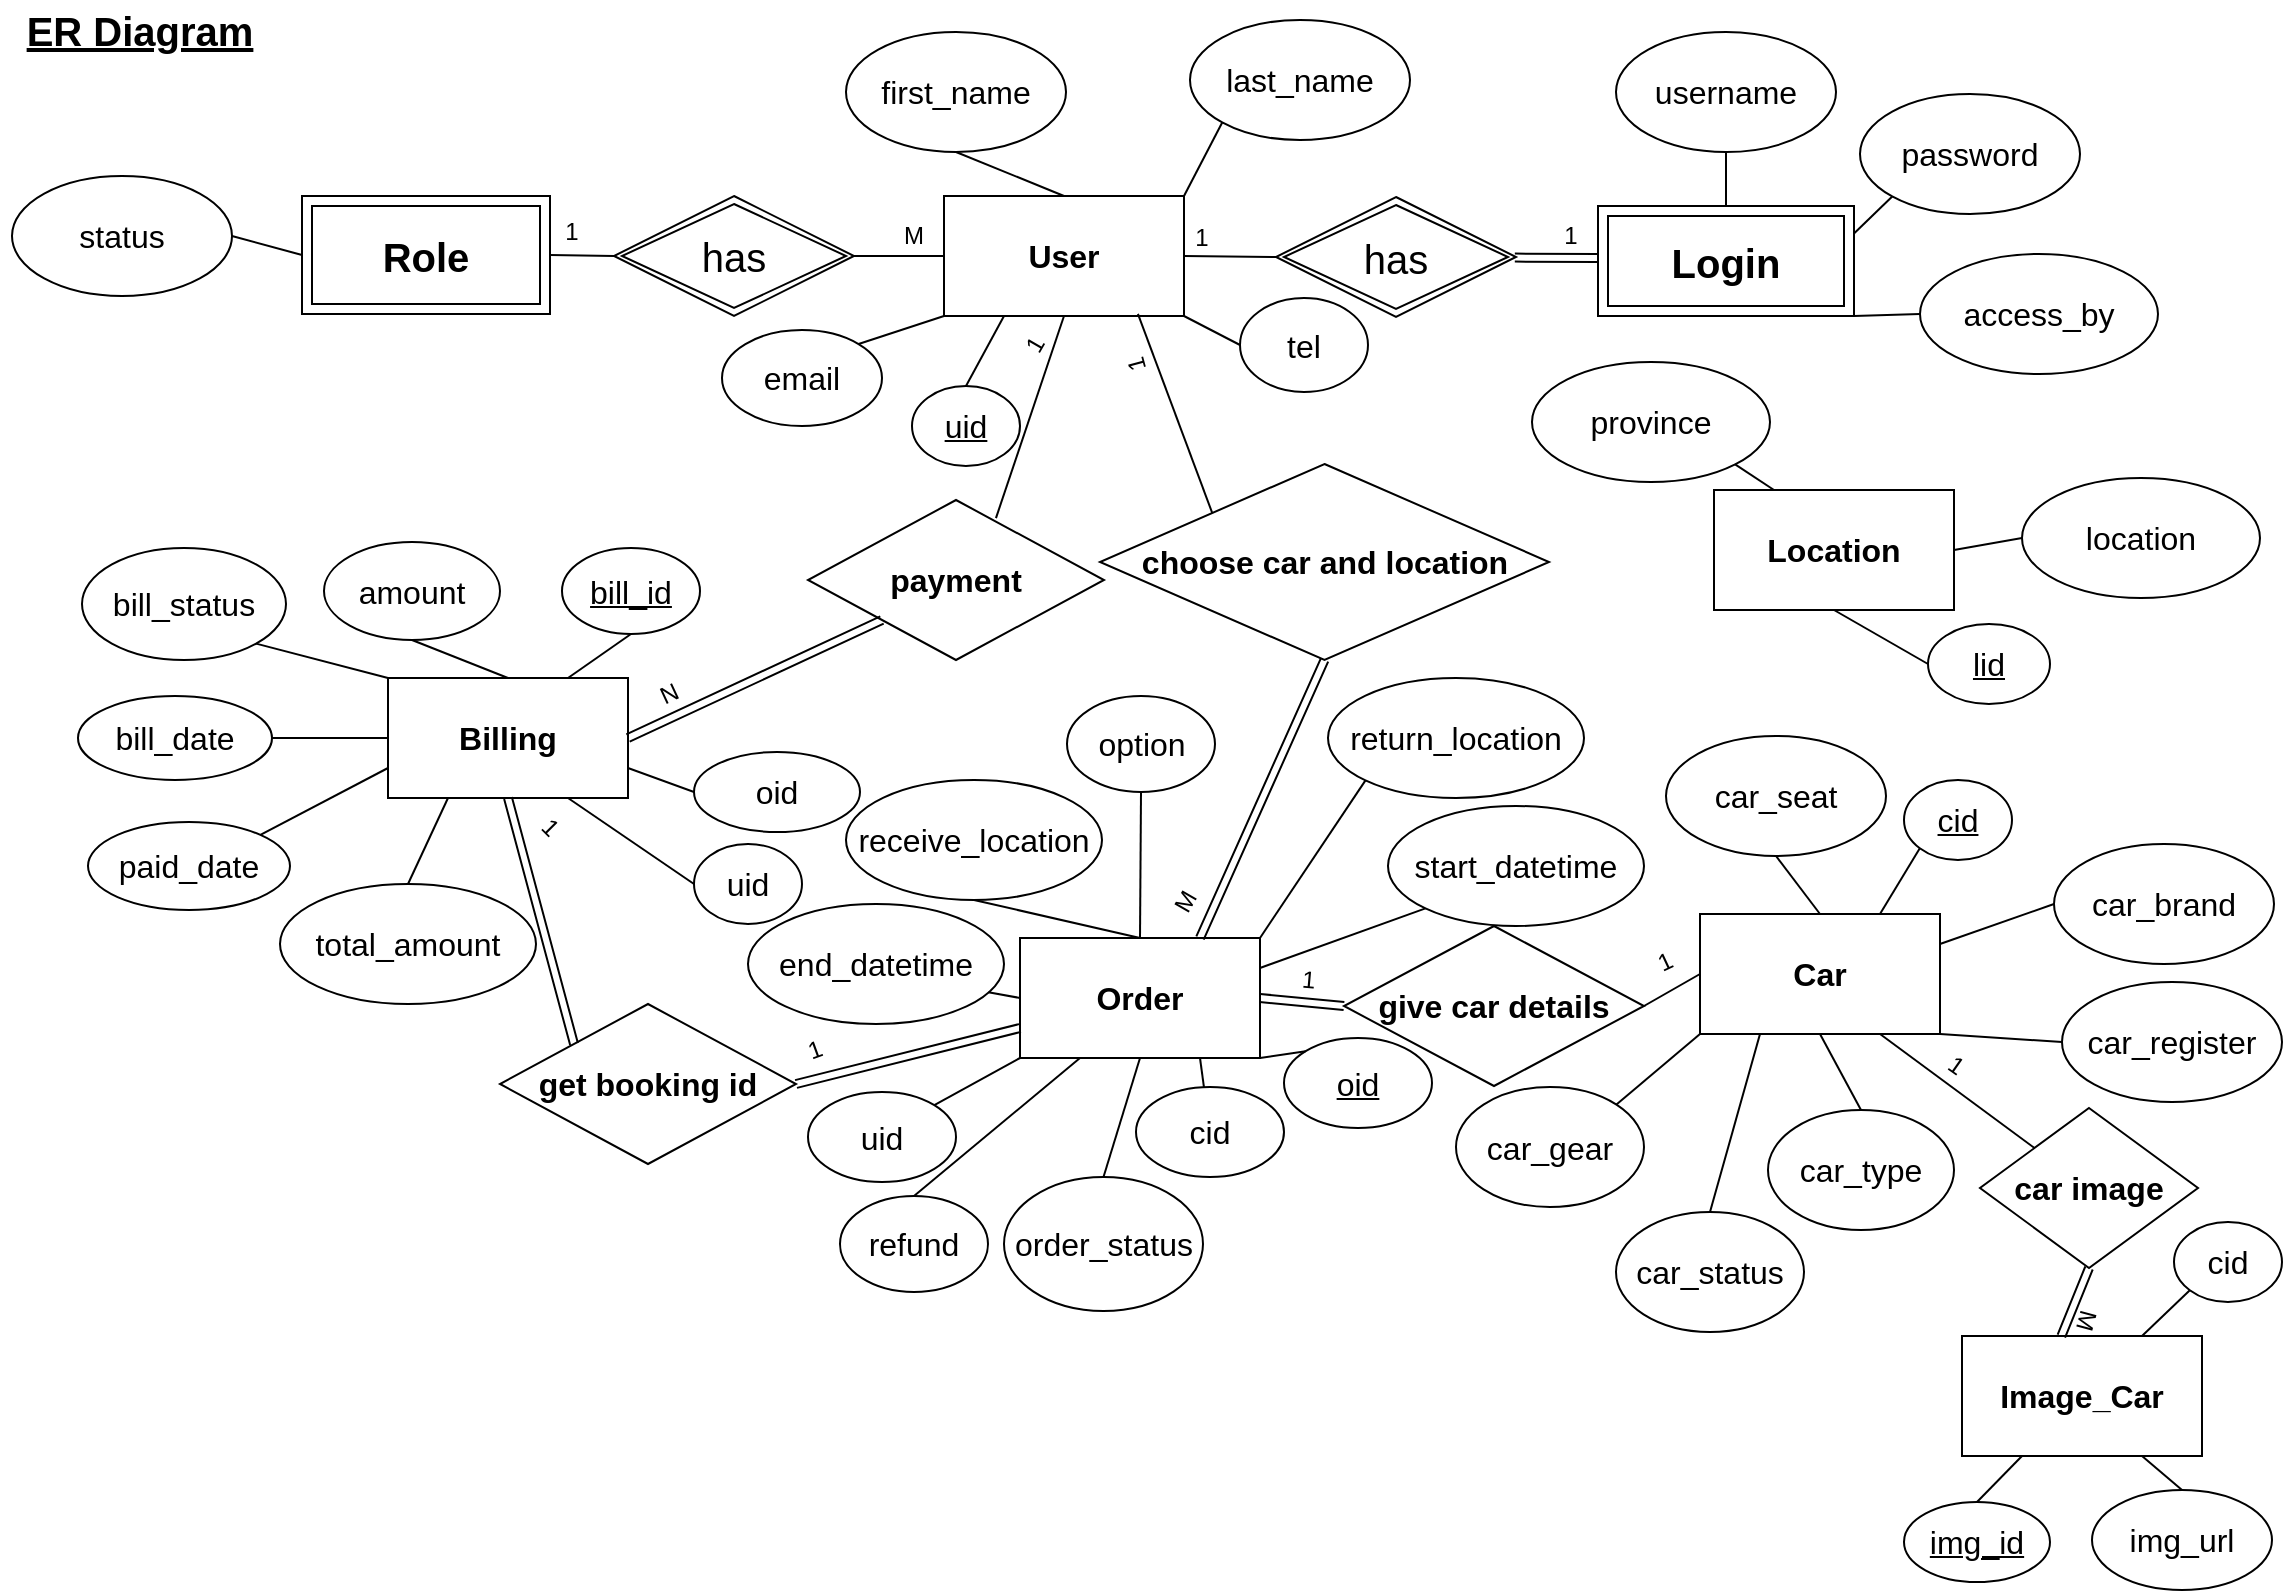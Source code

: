 <mxfile pages="2">
    <diagram id="hd5o-zbOTmuF9NX8m5Dz" name="ER Diagram">
        <mxGraphModel dx="808" dy="-298" grid="0" gridSize="10" guides="1" tooltips="1" connect="1" arrows="1" fold="1" page="1" pageScale="1" pageWidth="1169" pageHeight="827" math="0" shadow="0">
            <root>
                <mxCell id="0"/>
                <mxCell id="1" parent="0"/>
                <mxCell id="Bgj_-nSEFGO-PrB7RVFd-2" value="ER Diagram" style="text;html=1;strokeColor=none;fillColor=none;align=center;verticalAlign=middle;whiteSpace=wrap;rounded=0;fontStyle=5;fontSize=20;" parent="1" vertex="1">
                    <mxGeometry x="22" y="845" width="140" height="30" as="geometry"/>
                </mxCell>
                <mxCell id="244y3lHCc_yfuxePAoz_-1" value="&lt;b&gt;User&lt;/b&gt;" style="rounded=0;whiteSpace=wrap;html=1;labelBorderColor=none;fontSize=16;fontColor=#000000;strokeColor=#000000;fillColor=none;" parent="1" vertex="1">
                    <mxGeometry x="494" y="943" width="120" height="60" as="geometry"/>
                </mxCell>
                <mxCell id="244y3lHCc_yfuxePAoz_-15" value="status" style="ellipse;whiteSpace=wrap;html=1;labelBorderColor=none;fontSize=16;fontColor=#000000;strokeColor=#000000;fillColor=none;" parent="1" vertex="1">
                    <mxGeometry x="28" y="933" width="110" height="60" as="geometry"/>
                </mxCell>
                <mxCell id="244y3lHCc_yfuxePAoz_-20" value="email" style="ellipse;whiteSpace=wrap;html=1;labelBorderColor=none;fontSize=16;fontColor=#000000;strokeColor=#000000;fillColor=none;" parent="1" vertex="1">
                    <mxGeometry x="383" y="1010" width="80" height="48" as="geometry"/>
                </mxCell>
                <mxCell id="244y3lHCc_yfuxePAoz_-21" value="first_name" style="ellipse;whiteSpace=wrap;html=1;labelBorderColor=none;fontSize=16;fontColor=#000000;strokeColor=#000000;fillColor=none;" parent="1" vertex="1">
                    <mxGeometry x="445" y="861" width="110" height="60" as="geometry"/>
                </mxCell>
                <mxCell id="244y3lHCc_yfuxePAoz_-22" value="last_name" style="ellipse;whiteSpace=wrap;html=1;labelBorderColor=none;fontSize=16;fontColor=#000000;strokeColor=#000000;fillColor=none;" parent="1" vertex="1">
                    <mxGeometry x="617" y="855" width="110" height="60" as="geometry"/>
                </mxCell>
                <mxCell id="244y3lHCc_yfuxePAoz_-23" value="tel" style="ellipse;whiteSpace=wrap;html=1;labelBorderColor=none;fontSize=16;fontColor=#000000;strokeColor=#000000;fillColor=none;" parent="1" vertex="1">
                    <mxGeometry x="642" y="994" width="64" height="47" as="geometry"/>
                </mxCell>
                <mxCell id="244y3lHCc_yfuxePAoz_-24" value="&lt;u&gt;uid&lt;/u&gt;" style="ellipse;whiteSpace=wrap;html=1;labelBorderColor=none;fontSize=16;fontColor=#000000;strokeColor=#000000;fillColor=none;" parent="1" vertex="1">
                    <mxGeometry x="478" y="1038" width="54" height="40" as="geometry"/>
                </mxCell>
                <mxCell id="244y3lHCc_yfuxePAoz_-26" value="" style="endArrow=none;html=1;rounded=0;fontSize=16;fontColor=#000000;exitX=0.5;exitY=0;exitDx=0;exitDy=0;entryX=0.5;entryY=1;entryDx=0;entryDy=0;" parent="1" source="244y3lHCc_yfuxePAoz_-1" target="244y3lHCc_yfuxePAoz_-21" edge="1">
                    <mxGeometry relative="1" as="geometry">
                        <mxPoint x="534.0" y="930.0" as="sourcePoint"/>
                        <mxPoint x="502" y="895.0" as="targetPoint"/>
                        <Array as="points"/>
                    </mxGeometry>
                </mxCell>
                <mxCell id="244y3lHCc_yfuxePAoz_-27" value="" style="endArrow=none;html=1;rounded=0;fontSize=16;fontColor=#000000;exitX=1;exitY=0;exitDx=0;exitDy=0;entryX=0;entryY=1;entryDx=0;entryDy=0;" parent="1" source="244y3lHCc_yfuxePAoz_-1" target="244y3lHCc_yfuxePAoz_-22" edge="1">
                    <mxGeometry relative="1" as="geometry">
                        <mxPoint x="635.0" y="953.0" as="sourcePoint"/>
                        <mxPoint x="668" y="918.0" as="targetPoint"/>
                        <Array as="points"/>
                    </mxGeometry>
                </mxCell>
                <mxCell id="244y3lHCc_yfuxePAoz_-28" value="" style="endArrow=none;html=1;rounded=0;fontSize=16;fontColor=#000000;exitX=1;exitY=0;exitDx=0;exitDy=0;entryX=0;entryY=1;entryDx=0;entryDy=0;" parent="1" source="244y3lHCc_yfuxePAoz_-20" target="244y3lHCc_yfuxePAoz_-1" edge="1">
                    <mxGeometry relative="1" as="geometry">
                        <mxPoint x="447" y="983.0" as="sourcePoint"/>
                        <mxPoint x="504.0" y="983.0" as="targetPoint"/>
                    </mxGeometry>
                </mxCell>
                <mxCell id="244y3lHCc_yfuxePAoz_-29" value="" style="endArrow=none;html=1;rounded=0;fontSize=16;fontColor=#000000;exitX=0.5;exitY=0;exitDx=0;exitDy=0;entryX=0.25;entryY=1;entryDx=0;entryDy=0;" parent="1" source="244y3lHCc_yfuxePAoz_-24" target="244y3lHCc_yfuxePAoz_-1" edge="1">
                    <mxGeometry relative="1" as="geometry">
                        <mxPoint x="461.966" y="1037.448" as="sourcePoint"/>
                        <mxPoint x="504.0" y="1013" as="targetPoint"/>
                    </mxGeometry>
                </mxCell>
                <mxCell id="244y3lHCc_yfuxePAoz_-30" value="" style="endArrow=none;html=1;rounded=0;fontSize=16;fontColor=#000000;exitX=0;exitY=0.5;exitDx=0;exitDy=0;entryX=1;entryY=1;entryDx=0;entryDy=0;" parent="1" source="244y3lHCc_yfuxePAoz_-23" target="244y3lHCc_yfuxePAoz_-1" edge="1">
                    <mxGeometry relative="1" as="geometry">
                        <mxPoint x="515.0" y="1048" as="sourcePoint"/>
                        <mxPoint x="534.0" y="1013" as="targetPoint"/>
                    </mxGeometry>
                </mxCell>
                <mxCell id="244y3lHCc_yfuxePAoz_-31" value="username" style="ellipse;whiteSpace=wrap;html=1;labelBorderColor=none;fontSize=16;fontColor=#000000;strokeColor=#000000;fillColor=none;" parent="1" vertex="1">
                    <mxGeometry x="830" y="861" width="110" height="60" as="geometry"/>
                </mxCell>
                <mxCell id="244y3lHCc_yfuxePAoz_-32" value="password" style="ellipse;whiteSpace=wrap;html=1;labelBorderColor=none;fontSize=16;fontColor=#000000;strokeColor=#000000;fillColor=none;" parent="1" vertex="1">
                    <mxGeometry x="952" y="892" width="110" height="60" as="geometry"/>
                </mxCell>
                <mxCell id="244y3lHCc_yfuxePAoz_-34" value="access_by" style="ellipse;whiteSpace=wrap;html=1;labelBorderColor=none;fontSize=16;fontColor=#000000;strokeColor=#000000;fillColor=none;" parent="1" vertex="1">
                    <mxGeometry x="982" y="972" width="119" height="60" as="geometry"/>
                </mxCell>
                <mxCell id="3j9R8EAmM8wMKocxTX7u-1" value="&lt;b&gt;Car&lt;/b&gt;" style="rounded=0;whiteSpace=wrap;html=1;labelBorderColor=none;fontSize=16;fontColor=#000000;strokeColor=#000000;fillColor=none;" parent="1" vertex="1">
                    <mxGeometry x="872" y="1302" width="120" height="60" as="geometry"/>
                </mxCell>
                <mxCell id="3j9R8EAmM8wMKocxTX7u-2" value="&lt;b&gt;choose car and location&lt;/b&gt;" style="rhombus;whiteSpace=wrap;html=1;labelBorderColor=none;fontSize=16;fontColor=#000000;strokeColor=#000000;fillColor=none;" parent="1" vertex="1">
                    <mxGeometry x="572" y="1077" width="224.5" height="98" as="geometry"/>
                </mxCell>
                <mxCell id="3j9R8EAmM8wMKocxTX7u-5" value="&lt;u&gt;cid&lt;/u&gt;" style="ellipse;whiteSpace=wrap;html=1;labelBorderColor=none;fontSize=16;fontColor=#000000;strokeColor=#000000;fillColor=none;" parent="1" vertex="1">
                    <mxGeometry x="974" y="1235" width="54" height="40" as="geometry"/>
                </mxCell>
                <mxCell id="3j9R8EAmM8wMKocxTX7u-7" value="car_brand" style="ellipse;whiteSpace=wrap;html=1;labelBorderColor=none;fontSize=16;fontColor=#000000;strokeColor=#000000;fillColor=none;" parent="1" vertex="1">
                    <mxGeometry x="1049" y="1267" width="110" height="60" as="geometry"/>
                </mxCell>
                <mxCell id="3j9R8EAmM8wMKocxTX7u-8" value="car_register" style="ellipse;whiteSpace=wrap;html=1;labelBorderColor=none;fontSize=16;fontColor=#000000;strokeColor=#000000;fillColor=none;" parent="1" vertex="1">
                    <mxGeometry x="1053" y="1336" width="110" height="60" as="geometry"/>
                </mxCell>
                <mxCell id="3j9R8EAmM8wMKocxTX7u-9" value="car_type" style="ellipse;whiteSpace=wrap;html=1;labelBorderColor=none;fontSize=16;fontColor=#000000;strokeColor=#000000;fillColor=none;" parent="1" vertex="1">
                    <mxGeometry x="906" y="1400" width="93" height="60" as="geometry"/>
                </mxCell>
                <mxCell id="3j9R8EAmM8wMKocxTX7u-10" value="car_gear" style="ellipse;whiteSpace=wrap;html=1;labelBorderColor=none;fontSize=16;fontColor=#000000;strokeColor=#000000;fillColor=none;" parent="1" vertex="1">
                    <mxGeometry x="750" y="1388.5" width="94" height="60" as="geometry"/>
                </mxCell>
                <mxCell id="3j9R8EAmM8wMKocxTX7u-11" value="car_seat" style="ellipse;whiteSpace=wrap;html=1;labelBorderColor=none;fontSize=16;fontColor=#000000;strokeColor=#000000;fillColor=none;" parent="1" vertex="1">
                    <mxGeometry x="855" y="1213" width="110" height="60" as="geometry"/>
                </mxCell>
                <mxCell id="3j9R8EAmM8wMKocxTX7u-12" value="&lt;b&gt;car image&lt;/b&gt;" style="rhombus;whiteSpace=wrap;html=1;labelBorderColor=none;fontSize=16;fontColor=#000000;strokeColor=#000000;fillColor=none;" parent="1" vertex="1">
                    <mxGeometry x="1012" y="1399" width="109" height="80" as="geometry"/>
                </mxCell>
                <mxCell id="3j9R8EAmM8wMKocxTX7u-13" value="&lt;b&gt;Image_Car&lt;/b&gt;" style="rounded=0;whiteSpace=wrap;html=1;labelBorderColor=none;fontSize=16;fontColor=#000000;strokeColor=#000000;fillColor=none;" parent="1" vertex="1">
                    <mxGeometry x="1003" y="1513" width="120" height="60" as="geometry"/>
                </mxCell>
                <mxCell id="3j9R8EAmM8wMKocxTX7u-15" value="" style="endArrow=none;html=1;rounded=0;fontSize=16;fontColor=#000000;entryX=0.75;entryY=0;entryDx=0;entryDy=0;exitX=0;exitY=1;exitDx=0;exitDy=0;" parent="1" source="3j9R8EAmM8wMKocxTX7u-5" target="3j9R8EAmM8wMKocxTX7u-1" edge="1">
                    <mxGeometry width="50" height="50" relative="1" as="geometry">
                        <mxPoint x="916.5" y="1258" as="sourcePoint"/>
                        <mxPoint x="931" y="1299" as="targetPoint"/>
                    </mxGeometry>
                </mxCell>
                <mxCell id="3j9R8EAmM8wMKocxTX7u-16" value="" style="endArrow=none;html=1;rounded=0;fontSize=16;fontColor=#000000;exitX=0;exitY=0.5;exitDx=0;exitDy=0;entryX=1;entryY=0.25;entryDx=0;entryDy=0;" parent="1" source="3j9R8EAmM8wMKocxTX7u-7" target="3j9R8EAmM8wMKocxTX7u-1" edge="1">
                    <mxGeometry width="50" height="50" relative="1" as="geometry">
                        <mxPoint x="988.379" y="1268.483" as="sourcePoint"/>
                        <mxPoint x="978" y="1299" as="targetPoint"/>
                    </mxGeometry>
                </mxCell>
                <mxCell id="3j9R8EAmM8wMKocxTX7u-18" value="" style="endArrow=none;html=1;rounded=0;fontSize=16;fontColor=#000000;exitX=0.414;exitY=0.002;exitDx=0;exitDy=0;entryX=0.5;entryY=1;entryDx=0;entryDy=0;exitPerimeter=0;shape=link;" parent="1" source="3j9R8EAmM8wMKocxTX7u-13" target="3j9R8EAmM8wMKocxTX7u-12" edge="1">
                    <mxGeometry relative="1" as="geometry">
                        <mxPoint x="896.36" y="1446.98" as="sourcePoint"/>
                        <mxPoint x="1022" y="1449" as="targetPoint"/>
                    </mxGeometry>
                </mxCell>
                <mxCell id="3j9R8EAmM8wMKocxTX7u-19" value="cid" style="ellipse;whiteSpace=wrap;html=1;labelBorderColor=none;fontSize=16;fontColor=#000000;strokeColor=#000000;fillColor=none;" parent="1" vertex="1">
                    <mxGeometry x="1109" y="1456" width="54" height="40" as="geometry"/>
                </mxCell>
                <mxCell id="3j9R8EAmM8wMKocxTX7u-20" value="&lt;u&gt;img_id&lt;/u&gt;" style="ellipse;whiteSpace=wrap;html=1;labelBorderColor=none;fontSize=16;fontColor=#000000;strokeColor=#000000;fillColor=none;" parent="1" vertex="1">
                    <mxGeometry x="974" y="1596" width="73" height="40" as="geometry"/>
                </mxCell>
                <mxCell id="3j9R8EAmM8wMKocxTX7u-21" value="img_url" style="ellipse;whiteSpace=wrap;html=1;labelBorderColor=none;fontSize=16;fontColor=#000000;strokeColor=#000000;fillColor=none;" parent="1" vertex="1">
                    <mxGeometry x="1068" y="1590" width="90" height="50" as="geometry"/>
                </mxCell>
                <mxCell id="3j9R8EAmM8wMKocxTX7u-24" value="" style="endArrow=none;html=1;rounded=0;fontSize=16;fontColor=#000000;entryX=0.5;entryY=0;entryDx=0;entryDy=0;exitX=0.5;exitY=1;exitDx=0;exitDy=0;" parent="1" source="3j9R8EAmM8wMKocxTX7u-1" target="3j9R8EAmM8wMKocxTX7u-9" edge="1">
                    <mxGeometry width="50" height="50" relative="1" as="geometry">
                        <mxPoint x="901" y="1359" as="sourcePoint"/>
                        <mxPoint x="877" y="1413" as="targetPoint"/>
                    </mxGeometry>
                </mxCell>
                <mxCell id="3j9R8EAmM8wMKocxTX7u-25" value="" style="endArrow=none;html=1;rounded=0;fontSize=16;fontColor=#000000;entryX=0;entryY=0.5;entryDx=0;entryDy=0;exitX=1;exitY=1;exitDx=0;exitDy=0;" parent="1" source="3j9R8EAmM8wMKocxTX7u-1" target="3j9R8EAmM8wMKocxTX7u-8" edge="1">
                    <mxGeometry width="50" height="50" relative="1" as="geometry">
                        <mxPoint x="931" y="1359" as="sourcePoint"/>
                        <mxPoint x="951.364" y="1409.649" as="targetPoint"/>
                    </mxGeometry>
                </mxCell>
                <mxCell id="3j9R8EAmM8wMKocxTX7u-26" value="" style="endArrow=none;html=1;rounded=0;fontSize=16;fontColor=#000000;exitX=0.75;exitY=0;exitDx=0;exitDy=0;entryX=0;entryY=1;entryDx=0;entryDy=0;" parent="1" source="3j9R8EAmM8wMKocxTX7u-13" target="3j9R8EAmM8wMKocxTX7u-19" edge="1">
                    <mxGeometry relative="1" as="geometry">
                        <mxPoint x="1062.68" y="1523.12" as="sourcePoint"/>
                        <mxPoint x="1062" y="1489" as="targetPoint"/>
                        <Array as="points"/>
                    </mxGeometry>
                </mxCell>
                <mxCell id="3j9R8EAmM8wMKocxTX7u-27" value="" style="endArrow=none;html=1;rounded=0;fontSize=16;fontColor=#000000;exitX=0.5;exitY=0;exitDx=0;exitDy=0;entryX=0.25;entryY=1;entryDx=0;entryDy=0;" parent="1" source="3j9R8EAmM8wMKocxTX7u-20" target="3j9R8EAmM8wMKocxTX7u-13" edge="1">
                    <mxGeometry relative="1" as="geometry">
                        <mxPoint x="1103" y="1523" as="sourcePoint"/>
                        <mxPoint x="1127.316" y="1500.438" as="targetPoint"/>
                        <Array as="points"/>
                    </mxGeometry>
                </mxCell>
                <mxCell id="3j9R8EAmM8wMKocxTX7u-28" value="" style="endArrow=none;html=1;rounded=0;fontSize=16;fontColor=#000000;exitX=0.5;exitY=0;exitDx=0;exitDy=0;entryX=0.75;entryY=1;entryDx=0;entryDy=0;" parent="1" source="3j9R8EAmM8wMKocxTX7u-21" target="3j9R8EAmM8wMKocxTX7u-13" edge="1">
                    <mxGeometry relative="1" as="geometry">
                        <mxPoint x="1020.5" y="1606" as="sourcePoint"/>
                        <mxPoint x="1043.0" y="1583.0" as="targetPoint"/>
                        <Array as="points"/>
                    </mxGeometry>
                </mxCell>
                <mxCell id="3j9R8EAmM8wMKocxTX7u-30" value="&lt;b&gt;Billing&lt;br&gt;&lt;/b&gt;" style="rounded=0;whiteSpace=wrap;html=1;labelBorderColor=none;fontSize=16;fontColor=#000000;strokeColor=#000000;fillColor=none;" parent="1" vertex="1">
                    <mxGeometry x="216" y="1184" width="120" height="60" as="geometry"/>
                </mxCell>
                <mxCell id="3j9R8EAmM8wMKocxTX7u-32" style="edgeStyle=none;rounded=0;orthogonalLoop=1;jettySize=auto;html=1;exitX=0.5;exitY=0;exitDx=0;exitDy=0;fontSize=16;fontColor=#000000;" parent="1" edge="1">
                    <mxGeometry relative="1" as="geometry">
                        <mxPoint x="356.5" y="1467.0" as="sourcePoint"/>
                        <mxPoint x="356.5" y="1467.0" as="targetPoint"/>
                    </mxGeometry>
                </mxCell>
                <mxCell id="3j9R8EAmM8wMKocxTX7u-33" value="" style="endArrow=none;html=1;rounded=0;fontSize=16;fontColor=#000000;exitX=0.75;exitY=1;exitDx=0;exitDy=0;entryX=0;entryY=0;entryDx=0;entryDy=0;" parent="1" source="3j9R8EAmM8wMKocxTX7u-1" target="3j9R8EAmM8wMKocxTX7u-12" edge="1">
                    <mxGeometry relative="1" as="geometry">
                        <mxPoint x="919" y="1041" as="sourcePoint"/>
                        <mxPoint x="989.759" y="1098.621" as="targetPoint"/>
                    </mxGeometry>
                </mxCell>
                <mxCell id="3j9R8EAmM8wMKocxTX7u-34" value="&lt;b&gt;give car details&lt;/b&gt;" style="rhombus;whiteSpace=wrap;html=1;labelBorderColor=none;fontSize=16;fontColor=#000000;strokeColor=#000000;fillColor=none;" parent="1" vertex="1">
                    <mxGeometry x="694" y="1308" width="150" height="80" as="geometry"/>
                </mxCell>
                <mxCell id="3j9R8EAmM8wMKocxTX7u-38" value="car_status" style="ellipse;whiteSpace=wrap;html=1;labelBorderColor=none;fontSize=16;fontColor=#000000;strokeColor=#000000;fillColor=none;" parent="1" vertex="1">
                    <mxGeometry x="830" y="1451" width="94" height="60" as="geometry"/>
                </mxCell>
                <mxCell id="3j9R8EAmM8wMKocxTX7u-41" value="start_datetime" style="ellipse;whiteSpace=wrap;html=1;labelBorderColor=none;fontSize=16;fontColor=#000000;strokeColor=#000000;fillColor=none;" parent="1" vertex="1">
                    <mxGeometry x="716" y="1248" width="128" height="60" as="geometry"/>
                </mxCell>
                <mxCell id="3j9R8EAmM8wMKocxTX7u-42" value="end_datetime" style="ellipse;whiteSpace=wrap;html=1;labelBorderColor=none;fontSize=16;fontColor=#000000;strokeColor=#000000;fillColor=none;" parent="1" vertex="1">
                    <mxGeometry x="396" y="1297" width="128" height="60" as="geometry"/>
                </mxCell>
                <mxCell id="3j9R8EAmM8wMKocxTX7u-44" value="receive_location" style="ellipse;whiteSpace=wrap;html=1;labelBorderColor=none;fontSize=16;fontColor=#000000;strokeColor=#000000;fillColor=none;" parent="1" vertex="1">
                    <mxGeometry x="445" y="1235" width="128" height="60" as="geometry"/>
                </mxCell>
                <mxCell id="3j9R8EAmM8wMKocxTX7u-45" value="return_location" style="ellipse;whiteSpace=wrap;html=1;labelBorderColor=none;fontSize=16;fontColor=#000000;strokeColor=#000000;fillColor=none;" parent="1" vertex="1">
                    <mxGeometry x="686" y="1184" width="128" height="60" as="geometry"/>
                </mxCell>
                <mxCell id="3j9R8EAmM8wMKocxTX7u-55" value="&lt;b&gt;get booking id&lt;/b&gt;" style="rhombus;whiteSpace=wrap;html=1;labelBorderColor=none;fontSize=16;fontColor=#000000;strokeColor=#000000;fillColor=none;" parent="1" vertex="1">
                    <mxGeometry x="272" y="1347" width="148" height="80" as="geometry"/>
                </mxCell>
                <mxCell id="7I3Bi5uRpT9d5DQ6h8WQ-3" value="" style="endArrow=none;html=1;rounded=0;fontSize=16;fontColor=#000000;entryX=0.5;entryY=1;entryDx=0;entryDy=0;exitX=0;exitY=0;exitDx=0;exitDy=0;shape=link;" parent="1" source="3j9R8EAmM8wMKocxTX7u-55" target="3j9R8EAmM8wMKocxTX7u-30" edge="1">
                    <mxGeometry width="50" height="50" relative="1" as="geometry">
                        <mxPoint x="278" y="1414" as="sourcePoint"/>
                        <mxPoint x="220.0" y="1331.0" as="targetPoint"/>
                    </mxGeometry>
                </mxCell>
                <mxCell id="7I3Bi5uRpT9d5DQ6h8WQ-4" value="oid" style="ellipse;whiteSpace=wrap;html=1;labelBorderColor=none;fontSize=16;fontColor=#000000;strokeColor=#000000;fillColor=none;" parent="1" vertex="1">
                    <mxGeometry x="369" y="1221" width="83" height="40" as="geometry"/>
                </mxCell>
                <mxCell id="7I3Bi5uRpT9d5DQ6h8WQ-5" value="refund" style="ellipse;whiteSpace=wrap;html=1;labelBorderColor=none;fontSize=16;fontColor=#000000;strokeColor=#000000;fillColor=none;" parent="1" vertex="1">
                    <mxGeometry x="442" y="1443" width="74" height="48" as="geometry"/>
                </mxCell>
                <mxCell id="bAPP0g9goZMpfwi9F91i-1" value="" style="endArrow=none;html=1;rounded=0;fontSize=16;fontColor=#000000;exitX=1;exitY=0.75;exitDx=0;exitDy=0;entryX=0;entryY=0.5;entryDx=0;entryDy=0;" parent="1" source="3j9R8EAmM8wMKocxTX7u-30" target="7I3Bi5uRpT9d5DQ6h8WQ-4" edge="1">
                    <mxGeometry relative="1" as="geometry">
                        <mxPoint x="521" y="1200" as="sourcePoint"/>
                        <mxPoint x="478" y="1336" as="targetPoint"/>
                        <Array as="points"/>
                    </mxGeometry>
                </mxCell>
                <mxCell id="bAPP0g9goZMpfwi9F91i-2" value="&lt;b&gt;payment&lt;/b&gt;" style="rhombus;whiteSpace=wrap;html=1;labelBorderColor=none;fontSize=16;fontColor=#000000;strokeColor=#000000;fillColor=none;" parent="1" vertex="1">
                    <mxGeometry x="426" y="1095" width="148" height="80" as="geometry"/>
                </mxCell>
                <mxCell id="bAPP0g9goZMpfwi9F91i-3" value="" style="endArrow=none;html=1;rounded=0;fontSize=16;fontColor=#000000;exitX=0.5;exitY=1;exitDx=0;exitDy=0;entryX=0.635;entryY=0.113;entryDx=0;entryDy=0;entryPerimeter=0;" parent="1" source="244y3lHCc_yfuxePAoz_-1" target="bAPP0g9goZMpfwi9F91i-2" edge="1">
                    <mxGeometry relative="1" as="geometry">
                        <mxPoint x="602" y="1083" as="sourcePoint"/>
                        <mxPoint x="559" y="1219" as="targetPoint"/>
                    </mxGeometry>
                </mxCell>
                <mxCell id="bAPP0g9goZMpfwi9F91i-4" value="" style="endArrow=none;html=1;rounded=0;fontSize=16;fontColor=#000000;exitX=0;exitY=1;exitDx=0;exitDy=0;entryX=1;entryY=0.5;entryDx=0;entryDy=0;shape=link;" parent="1" source="bAPP0g9goZMpfwi9F91i-2" target="3j9R8EAmM8wMKocxTX7u-30" edge="1">
                    <mxGeometry relative="1" as="geometry">
                        <mxPoint x="594" y="1013" as="sourcePoint"/>
                        <mxPoint x="547.0" y="1125" as="targetPoint"/>
                    </mxGeometry>
                </mxCell>
                <mxCell id="bAPP0g9goZMpfwi9F91i-5" value="bill_id" style="ellipse;whiteSpace=wrap;html=1;labelBorderColor=none;fontSize=16;fontColor=#000000;strokeColor=#000000;fillColor=none;fontStyle=4" parent="1" vertex="1">
                    <mxGeometry x="303" y="1119" width="69" height="43" as="geometry"/>
                </mxCell>
                <mxCell id="bAPP0g9goZMpfwi9F91i-6" value="bill_status" style="ellipse;whiteSpace=wrap;html=1;labelBorderColor=none;fontSize=16;fontColor=#000000;strokeColor=#000000;fillColor=none;" parent="1" vertex="1">
                    <mxGeometry x="63" y="1119" width="102" height="56" as="geometry"/>
                </mxCell>
                <mxCell id="bAPP0g9goZMpfwi9F91i-7" value="bill_date" style="ellipse;whiteSpace=wrap;html=1;labelBorderColor=none;fontSize=16;fontColor=#000000;strokeColor=#000000;fillColor=none;" parent="1" vertex="1">
                    <mxGeometry x="61" y="1193" width="97" height="42" as="geometry"/>
                </mxCell>
                <mxCell id="bAPP0g9goZMpfwi9F91i-8" value="paid_date" style="ellipse;whiteSpace=wrap;html=1;labelBorderColor=none;fontSize=16;fontColor=#000000;strokeColor=#000000;fillColor=none;" parent="1" vertex="1">
                    <mxGeometry x="66" y="1256" width="101" height="44" as="geometry"/>
                </mxCell>
                <mxCell id="bAPP0g9goZMpfwi9F91i-9" value="total_amount" style="ellipse;whiteSpace=wrap;html=1;labelBorderColor=none;fontSize=16;fontColor=#000000;strokeColor=#000000;fillColor=none;" parent="1" vertex="1">
                    <mxGeometry x="162" y="1287" width="128" height="60" as="geometry"/>
                </mxCell>
                <mxCell id="bAPP0g9goZMpfwi9F91i-10" value="amount" style="ellipse;whiteSpace=wrap;html=1;labelBorderColor=none;fontSize=16;fontColor=#000000;strokeColor=#000000;fillColor=none;" parent="1" vertex="1">
                    <mxGeometry x="184" y="1116" width="88" height="49" as="geometry"/>
                </mxCell>
                <mxCell id="bAPP0g9goZMpfwi9F91i-11" value="" style="endArrow=none;html=1;rounded=0;fontSize=16;fontColor=#000000;exitX=0.75;exitY=0;exitDx=0;exitDy=0;entryX=0.5;entryY=1;entryDx=0;entryDy=0;" parent="1" source="3j9R8EAmM8wMKocxTX7u-30" target="bAPP0g9goZMpfwi9F91i-5" edge="1">
                    <mxGeometry relative="1" as="geometry">
                        <mxPoint x="243" y="1055" as="sourcePoint"/>
                        <mxPoint x="250" y="1013" as="targetPoint"/>
                        <Array as="points"/>
                    </mxGeometry>
                </mxCell>
                <mxCell id="bAPP0g9goZMpfwi9F91i-12" value="" style="endArrow=none;html=1;rounded=0;fontSize=16;fontColor=#000000;exitX=0.5;exitY=0;exitDx=0;exitDy=0;entryX=0.5;entryY=1;entryDx=0;entryDy=0;" parent="1" source="3j9R8EAmM8wMKocxTX7u-30" target="bAPP0g9goZMpfwi9F91i-10" edge="1">
                    <mxGeometry relative="1" as="geometry">
                        <mxPoint x="515" y="1048" as="sourcePoint"/>
                        <mxPoint x="534" y="1013" as="targetPoint"/>
                    </mxGeometry>
                </mxCell>
                <mxCell id="bAPP0g9goZMpfwi9F91i-13" value="" style="endArrow=none;html=1;rounded=0;fontSize=16;fontColor=#000000;exitX=0;exitY=0;exitDx=0;exitDy=0;entryX=1;entryY=1;entryDx=0;entryDy=0;" parent="1" source="3j9R8EAmM8wMKocxTX7u-30" target="bAPP0g9goZMpfwi9F91i-6" edge="1">
                    <mxGeometry relative="1" as="geometry">
                        <mxPoint x="243" y="1055" as="sourcePoint"/>
                        <mxPoint x="250" y="1013" as="targetPoint"/>
                        <Array as="points"/>
                    </mxGeometry>
                </mxCell>
                <mxCell id="bAPP0g9goZMpfwi9F91i-14" value="" style="endArrow=none;html=1;rounded=0;fontSize=16;fontColor=#000000;exitX=0;exitY=0.5;exitDx=0;exitDy=0;entryX=1;entryY=0.5;entryDx=0;entryDy=0;" parent="1" source="3j9R8EAmM8wMKocxTX7u-30" target="bAPP0g9goZMpfwi9F91i-7" edge="1">
                    <mxGeometry relative="1" as="geometry">
                        <mxPoint x="226" y="1194" as="sourcePoint"/>
                        <mxPoint x="160.53" y="1176.539" as="targetPoint"/>
                        <Array as="points"/>
                    </mxGeometry>
                </mxCell>
                <mxCell id="bAPP0g9goZMpfwi9F91i-15" value="" style="endArrow=none;html=1;rounded=0;fontSize=16;fontColor=#000000;exitX=0;exitY=0.75;exitDx=0;exitDy=0;entryX=1;entryY=0;entryDx=0;entryDy=0;" parent="1" source="3j9R8EAmM8wMKocxTX7u-30" target="bAPP0g9goZMpfwi9F91i-8" edge="1">
                    <mxGeometry relative="1" as="geometry">
                        <mxPoint x="226" y="1224" as="sourcePoint"/>
                        <mxPoint x="168.0" y="1224" as="targetPoint"/>
                        <Array as="points"/>
                    </mxGeometry>
                </mxCell>
                <mxCell id="bAPP0g9goZMpfwi9F91i-16" value="" style="endArrow=none;html=1;rounded=0;fontSize=16;fontColor=#000000;exitX=0.25;exitY=1;exitDx=0;exitDy=0;entryX=0.5;entryY=0;entryDx=0;entryDy=0;" parent="1" source="3j9R8EAmM8wMKocxTX7u-30" target="bAPP0g9goZMpfwi9F91i-9" edge="1">
                    <mxGeometry relative="1" as="geometry">
                        <mxPoint x="226" y="1239" as="sourcePoint"/>
                        <mxPoint x="162.5" y="1272.571" as="targetPoint"/>
                        <Array as="points"/>
                    </mxGeometry>
                </mxCell>
                <mxCell id="-oZ0ZY-tMZUBWqdZQFJu-1" value="1" style="text;html=1;strokeColor=none;fillColor=none;align=center;verticalAlign=middle;whiteSpace=wrap;rounded=0;" parent="1" vertex="1">
                    <mxGeometry x="292" y="948" width="32" height="26" as="geometry"/>
                </mxCell>
                <mxCell id="-oZ0ZY-tMZUBWqdZQFJu-2" value="M" style="text;html=1;strokeColor=none;fillColor=none;align=center;verticalAlign=middle;whiteSpace=wrap;rounded=0;" parent="1" vertex="1">
                    <mxGeometry x="463" y="952" width="32" height="22" as="geometry"/>
                </mxCell>
                <mxCell id="-oZ0ZY-tMZUBWqdZQFJu-3" value="1" style="text;html=1;strokeColor=none;fillColor=none;align=center;verticalAlign=middle;whiteSpace=wrap;rounded=0;" parent="1" vertex="1">
                    <mxGeometry x="607" y="956" width="31.5" height="16" as="geometry"/>
                </mxCell>
                <mxCell id="-oZ0ZY-tMZUBWqdZQFJu-4" value="1" style="text;html=1;strokeColor=none;fillColor=none;align=center;verticalAlign=middle;whiteSpace=wrap;rounded=0;" parent="1" vertex="1">
                    <mxGeometry x="792" y="953" width="31" height="20" as="geometry"/>
                </mxCell>
                <mxCell id="-oZ0ZY-tMZUBWqdZQFJu-11" value="M" style="text;html=1;strokeColor=none;fillColor=none;align=center;verticalAlign=middle;whiteSpace=wrap;rounded=0;rotation=105;" parent="1" vertex="1">
                    <mxGeometry x="1053" y="1498" width="25" height="15" as="geometry"/>
                </mxCell>
                <mxCell id="-oZ0ZY-tMZUBWqdZQFJu-16" value="1" style="text;html=1;strokeColor=none;fillColor=none;align=center;verticalAlign=middle;whiteSpace=wrap;rounded=0;rotation=45;" parent="1" vertex="1">
                    <mxGeometry x="285" y="1251" width="25" height="15" as="geometry"/>
                </mxCell>
                <mxCell id="-oZ0ZY-tMZUBWqdZQFJu-17" value="N" style="text;html=1;strokeColor=none;fillColor=none;align=center;verticalAlign=middle;whiteSpace=wrap;rounded=0;rotation=-25;" parent="1" vertex="1">
                    <mxGeometry x="344" y="1184" width="25" height="15" as="geometry"/>
                </mxCell>
                <mxCell id="-oZ0ZY-tMZUBWqdZQFJu-18" value="1" style="text;html=1;strokeColor=none;fillColor=none;align=center;verticalAlign=middle;whiteSpace=wrap;rounded=0;rotation=-60;" parent="1" vertex="1">
                    <mxGeometry x="526.5" y="1010" width="25" height="15" as="geometry"/>
                </mxCell>
                <mxCell id="L4dxzPDyEgqcm-sHMNtb-2" value="&lt;font style=&quot;font-size: 20px&quot;&gt;&lt;b&gt;Role&lt;/b&gt;&lt;/font&gt;" style="shape=ext;margin=3;double=1;whiteSpace=wrap;html=1;align=center;strokeColor=default;fillColor=none;" parent="1" vertex="1">
                    <mxGeometry x="173" y="943" width="124" height="59" as="geometry"/>
                </mxCell>
                <mxCell id="L4dxzPDyEgqcm-sHMNtb-5" value="" style="endArrow=none;html=1;rounded=0;fontSize=20;exitX=1;exitY=0.5;exitDx=0;exitDy=0;entryX=0;entryY=0.5;entryDx=0;entryDy=0;" parent="1" source="244y3lHCc_yfuxePAoz_-15" target="L4dxzPDyEgqcm-sHMNtb-2" edge="1">
                    <mxGeometry width="50" height="50" relative="1" as="geometry">
                        <mxPoint x="297" y="1049" as="sourcePoint"/>
                        <mxPoint x="347" y="999" as="targetPoint"/>
                    </mxGeometry>
                </mxCell>
                <mxCell id="L4dxzPDyEgqcm-sHMNtb-7" value="&lt;b&gt;Login&lt;/b&gt;" style="shape=ext;margin=3;double=1;whiteSpace=wrap;html=1;align=center;fontSize=20;strokeColor=default;fillColor=none;" parent="1" vertex="1">
                    <mxGeometry x="821" y="948" width="128" height="55" as="geometry"/>
                </mxCell>
                <mxCell id="L4dxzPDyEgqcm-sHMNtb-8" value="" style="endArrow=none;html=1;rounded=0;fontSize=20;entryX=0.5;entryY=1;entryDx=0;entryDy=0;exitX=0.5;exitY=0;exitDx=0;exitDy=0;" parent="1" source="L4dxzPDyEgqcm-sHMNtb-7" target="244y3lHCc_yfuxePAoz_-31" edge="1">
                    <mxGeometry width="50" height="50" relative="1" as="geometry">
                        <mxPoint x="545" y="1254" as="sourcePoint"/>
                        <mxPoint x="595" y="1204" as="targetPoint"/>
                    </mxGeometry>
                </mxCell>
                <mxCell id="L4dxzPDyEgqcm-sHMNtb-10" value="" style="endArrow=none;html=1;rounded=0;fontSize=20;entryX=1;entryY=1;entryDx=0;entryDy=0;exitX=0;exitY=0.5;exitDx=0;exitDy=0;" parent="1" source="244y3lHCc_yfuxePAoz_-34" target="L4dxzPDyEgqcm-sHMNtb-7" edge="1">
                    <mxGeometry width="50" height="50" relative="1" as="geometry">
                        <mxPoint x="949" y="1034.5" as="sourcePoint"/>
                        <mxPoint x="885" y="1032" as="targetPoint"/>
                    </mxGeometry>
                </mxCell>
                <mxCell id="L4dxzPDyEgqcm-sHMNtb-12" value="" style="endArrow=none;html=1;rounded=0;fontSize=20;entryX=0;entryY=1;entryDx=0;entryDy=0;exitX=1;exitY=0.25;exitDx=0;exitDy=0;" parent="1" source="L4dxzPDyEgqcm-sHMNtb-7" target="244y3lHCc_yfuxePAoz_-32" edge="1">
                    <mxGeometry width="50" height="50" relative="1" as="geometry">
                        <mxPoint x="928" y="996" as="sourcePoint"/>
                        <mxPoint x="978" y="946" as="targetPoint"/>
                    </mxGeometry>
                </mxCell>
                <mxCell id="L4dxzPDyEgqcm-sHMNtb-13" value="has" style="shape=rhombus;double=1;perimeter=rhombusPerimeter;whiteSpace=wrap;html=1;align=center;fontSize=20;strokeColor=default;fillColor=none;" parent="1" vertex="1">
                    <mxGeometry x="329" y="943" width="120" height="60" as="geometry"/>
                </mxCell>
                <mxCell id="L4dxzPDyEgqcm-sHMNtb-14" value="has" style="shape=rhombus;double=1;perimeter=rhombusPerimeter;whiteSpace=wrap;html=1;align=center;fontSize=20;strokeColor=default;fillColor=none;" parent="1" vertex="1">
                    <mxGeometry x="660" y="943.5" width="120" height="60" as="geometry"/>
                </mxCell>
                <mxCell id="L4dxzPDyEgqcm-sHMNtb-15" value="" style="endArrow=none;html=1;rounded=0;fontSize=20;exitX=1;exitY=0.5;exitDx=0;exitDy=0;entryX=0;entryY=0.5;entryDx=0;entryDy=0;" parent="1" source="L4dxzPDyEgqcm-sHMNtb-2" target="L4dxzPDyEgqcm-sHMNtb-13" edge="1">
                    <mxGeometry width="50" height="50" relative="1" as="geometry">
                        <mxPoint x="307" y="1033" as="sourcePoint"/>
                        <mxPoint x="357" y="983" as="targetPoint"/>
                    </mxGeometry>
                </mxCell>
                <mxCell id="L4dxzPDyEgqcm-sHMNtb-16" value="" style="endArrow=none;html=1;rounded=0;fontSize=20;exitX=1;exitY=0.5;exitDx=0;exitDy=0;entryX=0;entryY=0.5;entryDx=0;entryDy=0;" parent="1" source="L4dxzPDyEgqcm-sHMNtb-13" target="244y3lHCc_yfuxePAoz_-1" edge="1">
                    <mxGeometry width="50" height="50" relative="1" as="geometry">
                        <mxPoint x="504" y="1190" as="sourcePoint"/>
                        <mxPoint x="494" y="978" as="targetPoint"/>
                    </mxGeometry>
                </mxCell>
                <mxCell id="L4dxzPDyEgqcm-sHMNtb-17" value="" style="endArrow=none;html=1;rounded=0;fontSize=20;entryX=0;entryY=0.5;entryDx=0;entryDy=0;exitX=1;exitY=0.5;exitDx=0;exitDy=0;" parent="1" source="244y3lHCc_yfuxePAoz_-1" target="L4dxzPDyEgqcm-sHMNtb-14" edge="1">
                    <mxGeometry width="50" height="50" relative="1" as="geometry">
                        <mxPoint x="502" y="1149" as="sourcePoint"/>
                        <mxPoint x="552" y="1099" as="targetPoint"/>
                    </mxGeometry>
                </mxCell>
                <mxCell id="L4dxzPDyEgqcm-sHMNtb-19" value="" style="endArrow=none;html=1;rounded=0;fontSize=20;shape=link;" parent="1" source="L4dxzPDyEgqcm-sHMNtb-14" edge="1">
                    <mxGeometry width="50" height="50" relative="1" as="geometry">
                        <mxPoint x="771" y="1024" as="sourcePoint"/>
                        <mxPoint x="821" y="974" as="targetPoint"/>
                    </mxGeometry>
                </mxCell>
                <mxCell id="TMM0AEVX0k3aa5wD28yz-3" value="" style="endArrow=none;html=1;rounded=0;fontSize=16;fontColor=#000000;exitX=0.5;exitY=0;exitDx=0;exitDy=0;entryX=0.5;entryY=1;entryDx=0;entryDy=0;" parent="1" source="3j9R8EAmM8wMKocxTX7u-1" target="3j9R8EAmM8wMKocxTX7u-11" edge="1">
                    <mxGeometry relative="1" as="geometry">
                        <mxPoint x="652" y="1027.5" as="sourcePoint"/>
                        <mxPoint x="624" y="1013" as="targetPoint"/>
                    </mxGeometry>
                </mxCell>
                <mxCell id="TMM0AEVX0k3aa5wD28yz-4" value="" style="endArrow=none;html=1;rounded=0;fontSize=16;fontColor=#000000;exitX=0;exitY=0.5;exitDx=0;exitDy=0;entryX=1;entryY=0.5;entryDx=0;entryDy=0;" parent="1" source="3j9R8EAmM8wMKocxTX7u-1" target="3j9R8EAmM8wMKocxTX7u-34" edge="1">
                    <mxGeometry relative="1" as="geometry">
                        <mxPoint x="942" y="1312" as="sourcePoint"/>
                        <mxPoint x="920" y="1283" as="targetPoint"/>
                    </mxGeometry>
                </mxCell>
                <mxCell id="TMM0AEVX0k3aa5wD28yz-5" value="&lt;b&gt;Location&lt;/b&gt;" style="rounded=0;whiteSpace=wrap;html=1;labelBorderColor=none;fontSize=16;fontColor=#000000;strokeColor=#000000;fillColor=none;" parent="1" vertex="1">
                    <mxGeometry x="879" y="1090" width="120" height="60" as="geometry"/>
                </mxCell>
                <mxCell id="TMM0AEVX0k3aa5wD28yz-6" value="1" style="text;html=1;strokeColor=none;fillColor=none;align=center;verticalAlign=middle;whiteSpace=wrap;rounded=0;rotation=35;" parent="1" vertex="1">
                    <mxGeometry x="988" y="1370" width="25" height="15" as="geometry"/>
                </mxCell>
                <mxCell id="TMM0AEVX0k3aa5wD28yz-7" value="" style="endArrow=none;html=1;rounded=0;entryX=0;entryY=1;entryDx=0;entryDy=0;exitX=1;exitY=0;exitDx=0;exitDy=0;" parent="1" source="3j9R8EAmM8wMKocxTX7u-10" target="3j9R8EAmM8wMKocxTX7u-1" edge="1">
                    <mxGeometry width="50" height="50" relative="1" as="geometry">
                        <mxPoint x="811" y="1403.5" as="sourcePoint"/>
                        <mxPoint x="861" y="1353.5" as="targetPoint"/>
                    </mxGeometry>
                </mxCell>
                <mxCell id="cq4epmVs8LxC2rlLX3hS-1" value="location" style="ellipse;whiteSpace=wrap;html=1;labelBorderColor=none;fontSize=16;fontColor=#000000;strokeColor=#000000;fillColor=none;" parent="1" vertex="1">
                    <mxGeometry x="1033" y="1084" width="119" height="60" as="geometry"/>
                </mxCell>
                <mxCell id="cq4epmVs8LxC2rlLX3hS-2" value="" style="endArrow=none;html=1;rounded=0;exitX=0;exitY=0.5;exitDx=0;exitDy=0;entryX=1;entryY=0.5;entryDx=0;entryDy=0;" parent="1" source="cq4epmVs8LxC2rlLX3hS-1" target="TMM0AEVX0k3aa5wD28yz-5" edge="1">
                    <mxGeometry width="50" height="50" relative="1" as="geometry">
                        <mxPoint x="627" y="1298" as="sourcePoint"/>
                        <mxPoint x="677" y="1248" as="targetPoint"/>
                    </mxGeometry>
                </mxCell>
                <mxCell id="cq4epmVs8LxC2rlLX3hS-3" value="&lt;u&gt;lid&lt;/u&gt;" style="ellipse;whiteSpace=wrap;html=1;labelBorderColor=none;fontSize=16;fontColor=#000000;strokeColor=#000000;fillColor=none;" parent="1" vertex="1">
                    <mxGeometry x="986" y="1157" width="61" height="40" as="geometry"/>
                </mxCell>
                <mxCell id="cq4epmVs8LxC2rlLX3hS-4" value="" style="endArrow=none;html=1;rounded=0;exitX=0;exitY=0.5;exitDx=0;exitDy=0;entryX=0.5;entryY=1;entryDx=0;entryDy=0;" parent="1" source="cq4epmVs8LxC2rlLX3hS-3" target="TMM0AEVX0k3aa5wD28yz-5" edge="1">
                    <mxGeometry width="50" height="50" relative="1" as="geometry">
                        <mxPoint x="567" y="1354" as="sourcePoint"/>
                        <mxPoint x="939" y="1176" as="targetPoint"/>
                    </mxGeometry>
                </mxCell>
                <mxCell id="cq4epmVs8LxC2rlLX3hS-5" value="" style="endArrow=none;html=1;rounded=0;entryX=0.808;entryY=0.983;entryDx=0;entryDy=0;exitX=0;exitY=0;exitDx=0;exitDy=0;entryPerimeter=0;" parent="1" source="3j9R8EAmM8wMKocxTX7u-2" target="244y3lHCc_yfuxePAoz_-1" edge="1">
                    <mxGeometry width="50" height="50" relative="1" as="geometry">
                        <mxPoint x="617" y="1179" as="sourcePoint"/>
                        <mxPoint x="667" y="1129" as="targetPoint"/>
                    </mxGeometry>
                </mxCell>
                <mxCell id="cq4epmVs8LxC2rlLX3hS-7" value="1" style="text;html=1;strokeColor=none;fillColor=none;align=center;verticalAlign=middle;whiteSpace=wrap;rounded=0;rotation=-105;" parent="1" vertex="1">
                    <mxGeometry x="577.5" y="1020" width="25" height="15" as="geometry"/>
                </mxCell>
                <mxCell id="rkXki5y774o-qhA5szUC-1" value="uid" style="ellipse;whiteSpace=wrap;html=1;labelBorderColor=none;fontSize=16;fontColor=#000000;strokeColor=#000000;fillColor=none;" parent="1" vertex="1">
                    <mxGeometry x="369" y="1267" width="54" height="40" as="geometry"/>
                </mxCell>
                <mxCell id="rkXki5y774o-qhA5szUC-2" value="" style="endArrow=none;html=1;rounded=0;fontSize=16;fontColor=#000000;entryX=0;entryY=0.5;entryDx=0;entryDy=0;exitX=0.75;exitY=1;exitDx=0;exitDy=0;" parent="1" source="3j9R8EAmM8wMKocxTX7u-30" target="rkXki5y774o-qhA5szUC-1" edge="1">
                    <mxGeometry relative="1" as="geometry">
                        <mxPoint x="363" y="1314" as="sourcePoint"/>
                        <mxPoint x="654" y="1364.88" as="targetPoint"/>
                        <Array as="points"/>
                    </mxGeometry>
                </mxCell>
                <mxCell id="Xi_m7uDAic1IZEPc7RC2-1" value="province" style="ellipse;whiteSpace=wrap;html=1;labelBorderColor=none;fontSize=16;fontColor=#000000;strokeColor=#000000;fillColor=none;" parent="1" vertex="1">
                    <mxGeometry x="788" y="1026" width="119" height="60" as="geometry"/>
                </mxCell>
                <mxCell id="Xi_m7uDAic1IZEPc7RC2-2" value="" style="endArrow=none;html=1;rounded=0;exitX=1;exitY=1;exitDx=0;exitDy=0;entryX=0.25;entryY=0;entryDx=0;entryDy=0;" parent="1" source="Xi_m7uDAic1IZEPc7RC2-1" target="TMM0AEVX0k3aa5wD28yz-5" edge="1">
                    <mxGeometry width="50" height="50" relative="1" as="geometry">
                        <mxPoint x="515.5" y="1242" as="sourcePoint"/>
                        <mxPoint x="887.5" y="1064" as="targetPoint"/>
                    </mxGeometry>
                </mxCell>
                <mxCell id="0xkvaO2Zshv-TmKkb4Ta-5" value="&lt;b&gt;Order&lt;br&gt;&lt;/b&gt;" style="rounded=0;whiteSpace=wrap;html=1;labelBorderColor=none;fontSize=16;fontColor=#000000;strokeColor=#000000;fillColor=none;" parent="1" vertex="1">
                    <mxGeometry x="532" y="1314" width="120" height="60" as="geometry"/>
                </mxCell>
                <mxCell id="0xkvaO2Zshv-TmKkb4Ta-7" value="" style="endArrow=none;html=1;rounded=0;fontSize=16;fontColor=#000000;exitX=0;exitY=0.75;exitDx=0;exitDy=0;entryX=1;entryY=0.5;entryDx=0;entryDy=0;shape=link;" parent="1" source="0xkvaO2Zshv-TmKkb4Ta-5" target="3j9R8EAmM8wMKocxTX7u-55" edge="1">
                    <mxGeometry relative="1" as="geometry">
                        <mxPoint x="521.375" y="1376.38" as="sourcePoint"/>
                        <mxPoint x="423" y="1378.63" as="targetPoint"/>
                    </mxGeometry>
                </mxCell>
                <mxCell id="0xkvaO2Zshv-TmKkb4Ta-9" value="" style="endArrow=none;html=1;rounded=0;fontSize=16;fontColor=#000000;exitX=0;exitY=0.5;exitDx=0;exitDy=0;entryX=1;entryY=0.5;entryDx=0;entryDy=0;shape=link;" parent="1" source="3j9R8EAmM8wMKocxTX7u-34" target="0xkvaO2Zshv-TmKkb4Ta-5" edge="1">
                    <mxGeometry relative="1" as="geometry">
                        <mxPoint x="547.875" y="1480.75" as="sourcePoint"/>
                        <mxPoint x="436.5" y="1502" as="targetPoint"/>
                    </mxGeometry>
                </mxCell>
                <mxCell id="0xkvaO2Zshv-TmKkb4Ta-12" value="&lt;u&gt;oid&lt;/u&gt;" style="ellipse;whiteSpace=wrap;html=1;labelBorderColor=none;fontSize=16;fontColor=#000000;strokeColor=#000000;fillColor=none;" parent="1" vertex="1">
                    <mxGeometry x="664" y="1364" width="74" height="45" as="geometry"/>
                </mxCell>
                <mxCell id="0xkvaO2Zshv-TmKkb4Ta-13" value="" style="endArrow=none;html=1;rounded=0;fontSize=16;fontColor=#000000;exitX=1;exitY=1;exitDx=0;exitDy=0;entryX=0;entryY=0;entryDx=0;entryDy=0;" parent="1" source="0xkvaO2Zshv-TmKkb4Ta-5" target="0xkvaO2Zshv-TmKkb4Ta-12" edge="1">
                    <mxGeometry relative="1" as="geometry">
                        <mxPoint x="632" y="1362" as="sourcePoint"/>
                        <mxPoint x="897" y="1451.5" as="targetPoint"/>
                        <Array as="points"/>
                    </mxGeometry>
                </mxCell>
                <mxCell id="0xkvaO2Zshv-TmKkb4Ta-15" value="1" style="text;html=1;strokeColor=none;fillColor=none;align=center;verticalAlign=middle;whiteSpace=wrap;rounded=0;rotation=-20;" parent="1" vertex="1">
                    <mxGeometry x="417" y="1362" width="25" height="15" as="geometry"/>
                </mxCell>
                <mxCell id="0xkvaO2Zshv-TmKkb4Ta-16" value="1" style="text;html=1;strokeColor=none;fillColor=none;align=center;verticalAlign=middle;whiteSpace=wrap;rounded=0;rotation=5;" parent="1" vertex="1">
                    <mxGeometry x="664" y="1327" width="25" height="15" as="geometry"/>
                </mxCell>
                <mxCell id="0xkvaO2Zshv-TmKkb4Ta-17" value="1" style="text;html=1;strokeColor=none;fillColor=none;align=center;verticalAlign=middle;whiteSpace=wrap;rounded=0;rotation=-25;" parent="1" vertex="1">
                    <mxGeometry x="842" y="1318" width="25" height="15" as="geometry"/>
                </mxCell>
                <mxCell id="0xkvaO2Zshv-TmKkb4Ta-18" value="" style="endArrow=none;html=1;rounded=0;exitX=0.75;exitY=0;exitDx=0;exitDy=0;entryX=0.5;entryY=1;entryDx=0;entryDy=0;shape=link;" parent="1" source="0xkvaO2Zshv-TmKkb4Ta-5" target="3j9R8EAmM8wMKocxTX7u-2" edge="1">
                    <mxGeometry width="50" height="50" relative="1" as="geometry">
                        <mxPoint x="665.165" y="1261.26" as="sourcePoint"/>
                        <mxPoint x="607" y="1166.74" as="targetPoint"/>
                    </mxGeometry>
                </mxCell>
                <mxCell id="0xkvaO2Zshv-TmKkb4Ta-19" value="M" style="text;html=1;strokeColor=none;fillColor=none;align=center;verticalAlign=middle;whiteSpace=wrap;rounded=0;rotation=-60;" parent="1" vertex="1">
                    <mxGeometry x="602" y="1288" width="25" height="15" as="geometry"/>
                </mxCell>
                <mxCell id="0xkvaO2Zshv-TmKkb4Ta-21" value="" style="endArrow=none;html=1;rounded=0;fontSize=16;fontColor=#000000;exitX=1;exitY=0.25;exitDx=0;exitDy=0;entryX=0;entryY=1;entryDx=0;entryDy=0;" parent="1" source="0xkvaO2Zshv-TmKkb4Ta-5" target="3j9R8EAmM8wMKocxTX7u-41" edge="1">
                    <mxGeometry relative="1" as="geometry">
                        <mxPoint x="662" y="1368.0" as="sourcePoint"/>
                        <mxPoint x="694.5" y="1390" as="targetPoint"/>
                        <Array as="points"/>
                    </mxGeometry>
                </mxCell>
                <mxCell id="0xkvaO2Zshv-TmKkb4Ta-22" value="" style="endArrow=none;html=1;rounded=0;fontSize=16;fontColor=#000000;exitX=1;exitY=0;exitDx=0;exitDy=0;entryX=0;entryY=1;entryDx=0;entryDy=0;" parent="1" source="0xkvaO2Zshv-TmKkb4Ta-5" target="3j9R8EAmM8wMKocxTX7u-45" edge="1">
                    <mxGeometry relative="1" as="geometry">
                        <mxPoint x="635.01" y="1308.0" as="sourcePoint"/>
                        <mxPoint x="717.993" y="1278.324" as="targetPoint"/>
                        <Array as="points"/>
                    </mxGeometry>
                </mxCell>
                <mxCell id="0xkvaO2Zshv-TmKkb4Ta-23" value="" style="endArrow=none;html=1;rounded=0;fontSize=16;fontColor=#000000;exitX=0.5;exitY=0;exitDx=0;exitDy=0;entryX=0.5;entryY=1;entryDx=0;entryDy=0;" parent="1" source="0xkvaO2Zshv-TmKkb4Ta-5" target="3j9R8EAmM8wMKocxTX7u-44" edge="1">
                    <mxGeometry relative="1" as="geometry">
                        <mxPoint x="662" y="1324.0" as="sourcePoint"/>
                        <mxPoint x="714.983" y="1245.324" as="targetPoint"/>
                        <Array as="points"/>
                    </mxGeometry>
                </mxCell>
                <mxCell id="0xkvaO2Zshv-TmKkb4Ta-24" value="" style="endArrow=none;html=1;rounded=0;fontSize=16;fontColor=#000000;exitX=0;exitY=0.5;exitDx=0;exitDy=0;entryX=0.939;entryY=0.736;entryDx=0;entryDy=0;entryPerimeter=0;" parent="1" source="0xkvaO2Zshv-TmKkb4Ta-5" target="3j9R8EAmM8wMKocxTX7u-42" edge="1">
                    <mxGeometry relative="1" as="geometry">
                        <mxPoint x="602" y="1324.0" as="sourcePoint"/>
                        <mxPoint x="598.0" y="1249" as="targetPoint"/>
                        <Array as="points"/>
                    </mxGeometry>
                </mxCell>
                <mxCell id="0xkvaO2Zshv-TmKkb4Ta-25" value="cid" style="ellipse;whiteSpace=wrap;html=1;labelBorderColor=none;fontSize=16;fontColor=#000000;strokeColor=#000000;fillColor=none;" parent="1" vertex="1">
                    <mxGeometry x="590" y="1388.5" width="74" height="45" as="geometry"/>
                </mxCell>
                <mxCell id="0xkvaO2Zshv-TmKkb4Ta-26" value="uid" style="ellipse;whiteSpace=wrap;html=1;labelBorderColor=none;fontSize=16;fontColor=#000000;strokeColor=#000000;fillColor=none;" parent="1" vertex="1">
                    <mxGeometry x="426" y="1391" width="74" height="45" as="geometry"/>
                </mxCell>
                <mxCell id="0xkvaO2Zshv-TmKkb4Ta-27" value="" style="endArrow=none;html=1;rounded=0;entryX=0.75;entryY=1;entryDx=0;entryDy=0;" parent="1" source="0xkvaO2Zshv-TmKkb4Ta-25" target="0xkvaO2Zshv-TmKkb4Ta-5" edge="1">
                    <mxGeometry width="50" height="50" relative="1" as="geometry">
                        <mxPoint x="650.996" y="1491.711" as="sourcePoint"/>
                        <mxPoint x="659.88" y="1452.5" as="targetPoint"/>
                    </mxGeometry>
                </mxCell>
                <mxCell id="0xkvaO2Zshv-TmKkb4Ta-28" value="" style="endArrow=none;html=1;rounded=0;entryX=0;entryY=1;entryDx=0;entryDy=0;exitX=1;exitY=0;exitDx=0;exitDy=0;" parent="1" source="0xkvaO2Zshv-TmKkb4Ta-26" target="0xkvaO2Zshv-TmKkb4Ta-5" edge="1">
                    <mxGeometry width="50" height="50" relative="1" as="geometry">
                        <mxPoint x="506" y="1379" as="sourcePoint"/>
                        <mxPoint x="669.88" y="1462.5" as="targetPoint"/>
                    </mxGeometry>
                </mxCell>
                <mxCell id="IybOkApgsezdjeN-PPYA-1" value="" style="endArrow=none;html=1;rounded=0;fontSize=16;fontColor=#000000;exitX=0.25;exitY=1;exitDx=0;exitDy=0;entryX=0.5;entryY=0;entryDx=0;entryDy=0;" parent="1" source="3j9R8EAmM8wMKocxTX7u-1" target="3j9R8EAmM8wMKocxTX7u-38" edge="1">
                    <mxGeometry relative="1" as="geometry">
                        <mxPoint x="434.5" y="1537.0" as="sourcePoint"/>
                        <mxPoint x="487.0" y="1571" as="targetPoint"/>
                        <Array as="points"/>
                    </mxGeometry>
                </mxCell>
                <mxCell id="Zo-0ZP0e3C6k0sTUSAIU-1" value="option" style="ellipse;whiteSpace=wrap;html=1;labelBorderColor=none;fontSize=16;fontColor=#000000;strokeColor=#000000;fillColor=none;" parent="1" vertex="1">
                    <mxGeometry x="555.5" y="1193" width="74" height="48" as="geometry"/>
                </mxCell>
                <mxCell id="Zo-0ZP0e3C6k0sTUSAIU-2" value="" style="endArrow=none;html=1;rounded=0;fontSize=16;fontColor=#000000;exitX=0.5;exitY=0;exitDx=0;exitDy=0;entryX=0.5;entryY=1;entryDx=0;entryDy=0;" parent="1" source="0xkvaO2Zshv-TmKkb4Ta-5" target="Zo-0ZP0e3C6k0sTUSAIU-1" edge="1">
                    <mxGeometry relative="1" as="geometry">
                        <mxPoint x="632" y="1166" as="sourcePoint"/>
                        <mxPoint x="868" y="1252.5" as="targetPoint"/>
                        <Array as="points"/>
                    </mxGeometry>
                </mxCell>
                <mxCell id="o6Qjc9rjg1CaMxiSP85b-1" value="order_status" style="ellipse;whiteSpace=wrap;html=1;labelBorderColor=none;fontSize=16;fontColor=#000000;strokeColor=#000000;fillColor=none;" parent="1" vertex="1">
                    <mxGeometry x="524" y="1433.5" width="99.5" height="67" as="geometry"/>
                </mxCell>
                <mxCell id="5cpCDeoNSXzlH0dLs5xJ-2" value="" style="endArrow=none;html=1;rounded=0;entryX=0.25;entryY=1;entryDx=0;entryDy=0;exitX=0.5;exitY=0;exitDx=0;exitDy=0;" parent="1" source="7I3Bi5uRpT9d5DQ6h8WQ-5" target="0xkvaO2Zshv-TmKkb4Ta-5" edge="1">
                    <mxGeometry width="50" height="50" relative="1" as="geometry">
                        <mxPoint x="499.06" y="1407.528" as="sourcePoint"/>
                        <mxPoint x="542" y="1384" as="targetPoint"/>
                    </mxGeometry>
                </mxCell>
                <mxCell id="5cpCDeoNSXzlH0dLs5xJ-3" value="" style="endArrow=none;html=1;rounded=0;entryX=0.5;entryY=1;entryDx=0;entryDy=0;exitX=0.5;exitY=0;exitDx=0;exitDy=0;" parent="1" source="o6Qjc9rjg1CaMxiSP85b-1" target="0xkvaO2Zshv-TmKkb4Ta-5" edge="1">
                    <mxGeometry width="50" height="50" relative="1" as="geometry">
                        <mxPoint x="489" y="1453" as="sourcePoint"/>
                        <mxPoint x="572" y="1384" as="targetPoint"/>
                    </mxGeometry>
                </mxCell>
            </root>
        </mxGraphModel>
    </diagram>
    <diagram id="4CtJ401IrEmegCLP5Ub-" name="Relational Database Schema">
        <mxGraphModel dx="808" dy="529" grid="0" gridSize="10" guides="1" tooltips="1" connect="1" arrows="1" fold="1" page="1" pageScale="1" pageWidth="1100" pageHeight="850" math="0" shadow="0">
            <root>
                <mxCell id="KppEOSR4Ip3MGHpC3uJf-0"/>
                <mxCell id="KppEOSR4Ip3MGHpC3uJf-1" parent="KppEOSR4Ip3MGHpC3uJf-0"/>
                <mxCell id="FHpes5VMrxjUR-pJXJrR-0" value="Relational Database Schema" style="text;html=1;strokeColor=none;fillColor=none;align=center;verticalAlign=middle;whiteSpace=wrap;rounded=0;fontStyle=5;fontSize=20;" parent="KppEOSR4Ip3MGHpC3uJf-1" vertex="1">
                    <mxGeometry x="5" y="10" width="316" height="30" as="geometry"/>
                </mxCell>
                <mxCell id="t5DAty0Die1l4YOHTfUb-0" value="User" style="shape=table;startSize=30;container=1;collapsible=1;childLayout=tableLayout;fixedRows=1;rowLines=0;fontStyle=1;align=center;resizeLast=1;fontSize=20;strokeColor=default;fillColor=none;" parent="KppEOSR4Ip3MGHpC3uJf-1" vertex="1">
                    <mxGeometry x="550" y="254" width="180" height="190" as="geometry"/>
                </mxCell>
                <mxCell id="t5DAty0Die1l4YOHTfUb-1" value="" style="shape=partialRectangle;collapsible=0;dropTarget=0;pointerEvents=0;fillColor=none;top=0;left=0;bottom=1;right=0;points=[[0,0.5],[1,0.5]];portConstraint=eastwest;fontSize=20;strokeColor=default;" parent="t5DAty0Die1l4YOHTfUb-0" vertex="1">
                    <mxGeometry y="30" width="180" height="30" as="geometry"/>
                </mxCell>
                <mxCell id="t5DAty0Die1l4YOHTfUb-2" value="PK" style="shape=partialRectangle;connectable=0;fillColor=none;top=0;left=0;bottom=0;right=0;fontStyle=1;overflow=hidden;fontSize=20;strokeColor=default;" parent="t5DAty0Die1l4YOHTfUb-1" vertex="1">
                    <mxGeometry width="30" height="30" as="geometry">
                        <mxRectangle width="30" height="30" as="alternateBounds"/>
                    </mxGeometry>
                </mxCell>
                <mxCell id="t5DAty0Die1l4YOHTfUb-3" value="uid" style="shape=partialRectangle;connectable=0;fillColor=none;top=0;left=0;bottom=0;right=0;align=left;spacingLeft=6;fontStyle=5;overflow=hidden;fontSize=20;strokeColor=default;" parent="t5DAty0Die1l4YOHTfUb-1" vertex="1">
                    <mxGeometry x="30" width="150" height="30" as="geometry">
                        <mxRectangle width="150" height="30" as="alternateBounds"/>
                    </mxGeometry>
                </mxCell>
                <mxCell id="t5DAty0Die1l4YOHTfUb-4" value="" style="shape=partialRectangle;collapsible=0;dropTarget=0;pointerEvents=0;fillColor=none;top=0;left=0;bottom=0;right=0;points=[[0,0.5],[1,0.5]];portConstraint=eastwest;fontSize=20;strokeColor=default;" parent="t5DAty0Die1l4YOHTfUb-0" vertex="1">
                    <mxGeometry y="60" width="180" height="30" as="geometry"/>
                </mxCell>
                <mxCell id="t5DAty0Die1l4YOHTfUb-5" value="" style="shape=partialRectangle;connectable=0;fillColor=none;top=0;left=0;bottom=0;right=0;editable=1;overflow=hidden;fontSize=20;strokeColor=default;" parent="t5DAty0Die1l4YOHTfUb-4" vertex="1">
                    <mxGeometry width="30" height="30" as="geometry">
                        <mxRectangle width="30" height="30" as="alternateBounds"/>
                    </mxGeometry>
                </mxCell>
                <mxCell id="t5DAty0Die1l4YOHTfUb-6" value="first_name" style="shape=partialRectangle;connectable=0;fillColor=none;top=0;left=0;bottom=0;right=0;align=left;spacingLeft=6;overflow=hidden;fontSize=20;strokeColor=default;" parent="t5DAty0Die1l4YOHTfUb-4" vertex="1">
                    <mxGeometry x="30" width="150" height="30" as="geometry">
                        <mxRectangle width="150" height="30" as="alternateBounds"/>
                    </mxGeometry>
                </mxCell>
                <mxCell id="t5DAty0Die1l4YOHTfUb-7" value="" style="shape=partialRectangle;collapsible=0;dropTarget=0;pointerEvents=0;fillColor=none;top=0;left=0;bottom=0;right=0;points=[[0,0.5],[1,0.5]];portConstraint=eastwest;fontSize=20;strokeColor=default;" parent="t5DAty0Die1l4YOHTfUb-0" vertex="1">
                    <mxGeometry y="90" width="180" height="30" as="geometry"/>
                </mxCell>
                <mxCell id="t5DAty0Die1l4YOHTfUb-8" value="" style="shape=partialRectangle;connectable=0;fillColor=none;top=0;left=0;bottom=0;right=0;editable=1;overflow=hidden;fontSize=20;strokeColor=default;" parent="t5DAty0Die1l4YOHTfUb-7" vertex="1">
                    <mxGeometry width="30" height="30" as="geometry">
                        <mxRectangle width="30" height="30" as="alternateBounds"/>
                    </mxGeometry>
                </mxCell>
                <mxCell id="t5DAty0Die1l4YOHTfUb-9" value="last_name" style="shape=partialRectangle;connectable=0;fillColor=none;top=0;left=0;bottom=0;right=0;align=left;spacingLeft=6;overflow=hidden;fontSize=20;strokeColor=default;" parent="t5DAty0Die1l4YOHTfUb-7" vertex="1">
                    <mxGeometry x="30" width="150" height="30" as="geometry">
                        <mxRectangle width="150" height="30" as="alternateBounds"/>
                    </mxGeometry>
                </mxCell>
                <mxCell id="2B4rKuCiO22U41IU5K_t-0" value="" style="shape=partialRectangle;collapsible=0;dropTarget=0;pointerEvents=0;fillColor=none;top=0;left=0;bottom=0;right=0;points=[[0,0.5],[1,0.5]];portConstraint=eastwest;fontSize=20;strokeColor=default;" parent="t5DAty0Die1l4YOHTfUb-0" vertex="1">
                    <mxGeometry y="120" width="180" height="30" as="geometry"/>
                </mxCell>
                <mxCell id="2B4rKuCiO22U41IU5K_t-1" value="" style="shape=partialRectangle;connectable=0;fillColor=none;top=0;left=0;bottom=0;right=0;editable=1;overflow=hidden;fontSize=20;strokeColor=default;" parent="2B4rKuCiO22U41IU5K_t-0" vertex="1">
                    <mxGeometry width="30" height="30" as="geometry">
                        <mxRectangle width="30" height="30" as="alternateBounds"/>
                    </mxGeometry>
                </mxCell>
                <mxCell id="2B4rKuCiO22U41IU5K_t-2" value="email" style="shape=partialRectangle;connectable=0;fillColor=none;top=0;left=0;bottom=0;right=0;align=left;spacingLeft=6;overflow=hidden;fontSize=20;strokeColor=default;" parent="2B4rKuCiO22U41IU5K_t-0" vertex="1">
                    <mxGeometry x="30" width="150" height="30" as="geometry">
                        <mxRectangle width="150" height="30" as="alternateBounds"/>
                    </mxGeometry>
                </mxCell>
                <mxCell id="2B4rKuCiO22U41IU5K_t-6" value="" style="shape=partialRectangle;collapsible=0;dropTarget=0;pointerEvents=0;fillColor=none;top=0;left=0;bottom=0;right=0;points=[[0,0.5],[1,0.5]];portConstraint=eastwest;fontSize=20;strokeColor=default;" parent="t5DAty0Die1l4YOHTfUb-0" vertex="1">
                    <mxGeometry y="150" width="180" height="30" as="geometry"/>
                </mxCell>
                <mxCell id="2B4rKuCiO22U41IU5K_t-7" value="" style="shape=partialRectangle;connectable=0;fillColor=none;top=0;left=0;bottom=0;right=0;editable=1;overflow=hidden;fontSize=20;strokeColor=default;" parent="2B4rKuCiO22U41IU5K_t-6" vertex="1">
                    <mxGeometry width="30" height="30" as="geometry">
                        <mxRectangle width="30" height="30" as="alternateBounds"/>
                    </mxGeometry>
                </mxCell>
                <mxCell id="2B4rKuCiO22U41IU5K_t-8" value="tel" style="shape=partialRectangle;connectable=0;fillColor=none;top=0;left=0;bottom=0;right=0;align=left;spacingLeft=6;overflow=hidden;fontSize=20;strokeColor=default;" parent="2B4rKuCiO22U41IU5K_t-6" vertex="1">
                    <mxGeometry x="30" width="150" height="30" as="geometry">
                        <mxRectangle width="150" height="30" as="alternateBounds"/>
                    </mxGeometry>
                </mxCell>
                <mxCell id="Bdg0H70_Yxc6qU5N3H3t-0" value="User_Role" style="shape=table;startSize=30;container=1;collapsible=1;childLayout=tableLayout;fixedRows=1;rowLines=0;fontStyle=1;align=center;resizeLast=1;fontSize=20;strokeColor=default;fillColor=none;" parent="KppEOSR4Ip3MGHpC3uJf-1" vertex="1">
                    <mxGeometry x="65" y="62" width="180" height="90" as="geometry"/>
                </mxCell>
                <mxCell id="3HcZZ_zjfnwOkbBlnTyo-0" value="" style="shape=partialRectangle;collapsible=0;dropTarget=0;pointerEvents=0;fillColor=none;top=0;left=0;bottom=1;right=0;points=[[0,0.5],[1,0.5]];portConstraint=eastwest;fontSize=20;strokeColor=default;" parent="Bdg0H70_Yxc6qU5N3H3t-0" vertex="1">
                    <mxGeometry y="30" width="180" height="30" as="geometry"/>
                </mxCell>
                <mxCell id="3HcZZ_zjfnwOkbBlnTyo-1" value="PK" style="shape=partialRectangle;connectable=0;fillColor=none;top=0;left=0;bottom=0;right=0;fontStyle=1;overflow=hidden;fontSize=20;strokeColor=default;" parent="3HcZZ_zjfnwOkbBlnTyo-0" vertex="1">
                    <mxGeometry width="30" height="30" as="geometry">
                        <mxRectangle width="30" height="30" as="alternateBounds"/>
                    </mxGeometry>
                </mxCell>
                <mxCell id="3HcZZ_zjfnwOkbBlnTyo-2" value="uid" style="shape=partialRectangle;connectable=0;fillColor=none;top=0;left=0;bottom=0;right=0;align=left;spacingLeft=6;fontStyle=5;overflow=hidden;fontSize=20;strokeColor=default;" parent="3HcZZ_zjfnwOkbBlnTyo-0" vertex="1">
                    <mxGeometry x="30" width="150" height="30" as="geometry">
                        <mxRectangle width="150" height="30" as="alternateBounds"/>
                    </mxGeometry>
                </mxCell>
                <mxCell id="QbMZ5Ui9nKzhvwuZ2aEB-0" value="" style="shape=partialRectangle;collapsible=0;dropTarget=0;pointerEvents=0;fillColor=none;top=0;left=0;bottom=0;right=0;points=[[0,0.5],[1,0.5]];portConstraint=eastwest;" parent="Bdg0H70_Yxc6qU5N3H3t-0" vertex="1">
                    <mxGeometry y="60" width="180" height="30" as="geometry"/>
                </mxCell>
                <mxCell id="QbMZ5Ui9nKzhvwuZ2aEB-1" value="" style="shape=partialRectangle;connectable=0;fillColor=none;top=0;left=0;bottom=0;right=0;editable=1;overflow=hidden;" parent="QbMZ5Ui9nKzhvwuZ2aEB-0" vertex="1">
                    <mxGeometry width="30" height="30" as="geometry">
                        <mxRectangle width="30" height="30" as="alternateBounds"/>
                    </mxGeometry>
                </mxCell>
                <mxCell id="QbMZ5Ui9nKzhvwuZ2aEB-2" value="status" style="shape=partialRectangle;connectable=0;fillColor=none;top=0;left=0;bottom=0;right=0;align=left;spacingLeft=6;overflow=hidden;fontSize=20;" parent="QbMZ5Ui9nKzhvwuZ2aEB-0" vertex="1">
                    <mxGeometry x="30" width="150" height="30" as="geometry">
                        <mxRectangle width="150" height="30" as="alternateBounds"/>
                    </mxGeometry>
                </mxCell>
                <mxCell id="04rnxXQ7mjfSQQ4_Jftk-6" value="User_Login" style="shape=table;startSize=30;container=1;collapsible=1;childLayout=tableLayout;fixedRows=1;rowLines=0;fontStyle=1;align=center;resizeLast=1;fontSize=20;strokeColor=default;fillColor=none;" parent="KppEOSR4Ip3MGHpC3uJf-1" vertex="1">
                    <mxGeometry x="295" y="58" width="180" height="160" as="geometry"/>
                </mxCell>
                <mxCell id="j-TeA8gQtRoV5JX6y7aS-0" value="" style="shape=partialRectangle;collapsible=0;dropTarget=0;pointerEvents=0;fillColor=none;top=0;left=0;bottom=1;right=0;points=[[0,0.5],[1,0.5]];portConstraint=eastwest;fontSize=20;strokeColor=default;" parent="04rnxXQ7mjfSQQ4_Jftk-6" vertex="1">
                    <mxGeometry y="30" width="180" height="30" as="geometry"/>
                </mxCell>
                <mxCell id="j-TeA8gQtRoV5JX6y7aS-1" value="PK" style="shape=partialRectangle;connectable=0;fillColor=none;top=0;left=0;bottom=0;right=0;fontStyle=1;overflow=hidden;fontSize=20;strokeColor=default;" parent="j-TeA8gQtRoV5JX6y7aS-0" vertex="1">
                    <mxGeometry width="30" height="30" as="geometry">
                        <mxRectangle width="30" height="30" as="alternateBounds"/>
                    </mxGeometry>
                </mxCell>
                <mxCell id="j-TeA8gQtRoV5JX6y7aS-2" value="uid" style="shape=partialRectangle;connectable=0;fillColor=none;top=0;left=0;bottom=0;right=0;align=left;spacingLeft=6;fontStyle=5;overflow=hidden;fontSize=20;strokeColor=default;" parent="j-TeA8gQtRoV5JX6y7aS-0" vertex="1">
                    <mxGeometry x="30" width="150" height="30" as="geometry">
                        <mxRectangle width="150" height="30" as="alternateBounds"/>
                    </mxGeometry>
                </mxCell>
                <mxCell id="QbMZ5Ui9nKzhvwuZ2aEB-3" value="" style="shape=partialRectangle;collapsible=0;dropTarget=0;pointerEvents=0;fillColor=none;top=0;left=0;bottom=0;right=0;points=[[0,0.5],[1,0.5]];portConstraint=eastwest;fontSize=20;" parent="04rnxXQ7mjfSQQ4_Jftk-6" vertex="1">
                    <mxGeometry y="60" width="180" height="30" as="geometry"/>
                </mxCell>
                <mxCell id="QbMZ5Ui9nKzhvwuZ2aEB-4" value="" style="shape=partialRectangle;connectable=0;fillColor=none;top=0;left=0;bottom=0;right=0;editable=1;overflow=hidden;" parent="QbMZ5Ui9nKzhvwuZ2aEB-3" vertex="1">
                    <mxGeometry width="30" height="30" as="geometry">
                        <mxRectangle width="30" height="30" as="alternateBounds"/>
                    </mxGeometry>
                </mxCell>
                <mxCell id="QbMZ5Ui9nKzhvwuZ2aEB-5" value="username" style="shape=partialRectangle;connectable=0;fillColor=none;top=0;left=0;bottom=0;right=0;align=left;spacingLeft=6;overflow=hidden;fontSize=20;" parent="QbMZ5Ui9nKzhvwuZ2aEB-3" vertex="1">
                    <mxGeometry x="30" width="150" height="30" as="geometry">
                        <mxRectangle width="150" height="30" as="alternateBounds"/>
                    </mxGeometry>
                </mxCell>
                <mxCell id="QbMZ5Ui9nKzhvwuZ2aEB-6" value="" style="shape=partialRectangle;collapsible=0;dropTarget=0;pointerEvents=0;fillColor=none;top=0;left=0;bottom=0;right=0;points=[[0,0.5],[1,0.5]];portConstraint=eastwest;" parent="04rnxXQ7mjfSQQ4_Jftk-6" vertex="1">
                    <mxGeometry y="90" width="180" height="30" as="geometry"/>
                </mxCell>
                <mxCell id="QbMZ5Ui9nKzhvwuZ2aEB-7" value="" style="shape=partialRectangle;connectable=0;fillColor=none;top=0;left=0;bottom=0;right=0;editable=1;overflow=hidden;" parent="QbMZ5Ui9nKzhvwuZ2aEB-6" vertex="1">
                    <mxGeometry width="30" height="30" as="geometry">
                        <mxRectangle width="30" height="30" as="alternateBounds"/>
                    </mxGeometry>
                </mxCell>
                <mxCell id="QbMZ5Ui9nKzhvwuZ2aEB-8" value="password" style="shape=partialRectangle;connectable=0;fillColor=none;top=0;left=0;bottom=0;right=0;align=left;spacingLeft=6;overflow=hidden;fontSize=20;" parent="QbMZ5Ui9nKzhvwuZ2aEB-6" vertex="1">
                    <mxGeometry x="30" width="150" height="30" as="geometry">
                        <mxRectangle width="150" height="30" as="alternateBounds"/>
                    </mxGeometry>
                </mxCell>
                <mxCell id="QbMZ5Ui9nKzhvwuZ2aEB-12" value="" style="shape=partialRectangle;collapsible=0;dropTarget=0;pointerEvents=0;fillColor=none;top=0;left=0;bottom=0;right=0;points=[[0,0.5],[1,0.5]];portConstraint=eastwest;" parent="04rnxXQ7mjfSQQ4_Jftk-6" vertex="1">
                    <mxGeometry y="120" width="180" height="30" as="geometry"/>
                </mxCell>
                <mxCell id="QbMZ5Ui9nKzhvwuZ2aEB-13" value="" style="shape=partialRectangle;connectable=0;fillColor=none;top=0;left=0;bottom=0;right=0;editable=1;overflow=hidden;" parent="QbMZ5Ui9nKzhvwuZ2aEB-12" vertex="1">
                    <mxGeometry width="30" height="30" as="geometry">
                        <mxRectangle width="30" height="30" as="alternateBounds"/>
                    </mxGeometry>
                </mxCell>
                <mxCell id="QbMZ5Ui9nKzhvwuZ2aEB-14" value="access_by" style="shape=partialRectangle;connectable=0;fillColor=none;top=0;left=0;bottom=0;right=0;align=left;spacingLeft=6;overflow=hidden;fontSize=20;" parent="QbMZ5Ui9nKzhvwuZ2aEB-12" vertex="1">
                    <mxGeometry x="30" width="150" height="30" as="geometry">
                        <mxRectangle width="150" height="30" as="alternateBounds"/>
                    </mxGeometry>
                </mxCell>
                <mxCell id="zYc8k9mru-IYqgyMe6ZB-0" value="Car" style="shape=table;startSize=30;container=1;collapsible=1;childLayout=tableLayout;fixedRows=1;rowLines=0;fontStyle=1;align=center;resizeLast=1;fontSize=20;strokeColor=default;fillColor=none;" parent="KppEOSR4Ip3MGHpC3uJf-1" vertex="1">
                    <mxGeometry x="771" y="47" width="180" height="280" as="geometry"/>
                </mxCell>
                <mxCell id="zYc8k9mru-IYqgyMe6ZB-1" value="" style="shape=partialRectangle;collapsible=0;dropTarget=0;pointerEvents=0;fillColor=none;top=0;left=0;bottom=1;right=0;points=[[0,0.5],[1,0.5]];portConstraint=eastwest;fontSize=20;strokeColor=default;" parent="zYc8k9mru-IYqgyMe6ZB-0" vertex="1">
                    <mxGeometry y="30" width="180" height="30" as="geometry"/>
                </mxCell>
                <mxCell id="zYc8k9mru-IYqgyMe6ZB-2" value="PK" style="shape=partialRectangle;connectable=0;fillColor=none;top=0;left=0;bottom=0;right=0;fontStyle=1;overflow=hidden;fontSize=20;strokeColor=default;" parent="zYc8k9mru-IYqgyMe6ZB-1" vertex="1">
                    <mxGeometry width="30" height="30" as="geometry">
                        <mxRectangle width="30" height="30" as="alternateBounds"/>
                    </mxGeometry>
                </mxCell>
                <mxCell id="zYc8k9mru-IYqgyMe6ZB-3" value="cid" style="shape=partialRectangle;connectable=0;fillColor=none;top=0;left=0;bottom=0;right=0;align=left;spacingLeft=6;fontStyle=5;overflow=hidden;fontSize=20;strokeColor=default;" parent="zYc8k9mru-IYqgyMe6ZB-1" vertex="1">
                    <mxGeometry x="30" width="150" height="30" as="geometry">
                        <mxRectangle width="150" height="30" as="alternateBounds"/>
                    </mxGeometry>
                </mxCell>
                <mxCell id="uahRcOx6s0_qSdykhuCO-10" value="" style="shape=partialRectangle;collapsible=0;dropTarget=0;pointerEvents=0;fillColor=none;top=0;left=0;bottom=0;right=0;points=[[0,0.5],[1,0.5]];portConstraint=eastwest;fontSize=20;strokeColor=default;" parent="zYc8k9mru-IYqgyMe6ZB-0" vertex="1">
                    <mxGeometry y="60" width="180" height="30" as="geometry"/>
                </mxCell>
                <mxCell id="uahRcOx6s0_qSdykhuCO-11" value="FK" style="shape=partialRectangle;connectable=0;fillColor=none;top=0;left=0;bottom=0;right=0;fontStyle=0;overflow=hidden;fontSize=20;strokeColor=default;" parent="uahRcOx6s0_qSdykhuCO-10" vertex="1">
                    <mxGeometry width="30" height="30" as="geometry">
                        <mxRectangle width="30" height="30" as="alternateBounds"/>
                    </mxGeometry>
                </mxCell>
                <mxCell id="uahRcOx6s0_qSdykhuCO-12" value="uid" style="shape=partialRectangle;connectable=0;fillColor=none;top=0;left=0;bottom=0;right=0;align=left;spacingLeft=6;fontStyle=0;overflow=hidden;fontSize=20;strokeColor=default;" parent="uahRcOx6s0_qSdykhuCO-10" vertex="1">
                    <mxGeometry x="30" width="150" height="30" as="geometry">
                        <mxRectangle width="150" height="30" as="alternateBounds"/>
                    </mxGeometry>
                </mxCell>
                <mxCell id="zYc8k9mru-IYqgyMe6ZB-4" value="" style="shape=partialRectangle;collapsible=0;dropTarget=0;pointerEvents=0;fillColor=none;top=0;left=0;bottom=0;right=0;points=[[0,0.5],[1,0.5]];portConstraint=eastwest;fontSize=20;strokeColor=default;" parent="zYc8k9mru-IYqgyMe6ZB-0" vertex="1">
                    <mxGeometry y="90" width="180" height="30" as="geometry"/>
                </mxCell>
                <mxCell id="zYc8k9mru-IYqgyMe6ZB-5" value="" style="shape=partialRectangle;connectable=0;fillColor=none;top=0;left=0;bottom=0;right=0;editable=1;overflow=hidden;fontSize=20;strokeColor=default;" parent="zYc8k9mru-IYqgyMe6ZB-4" vertex="1">
                    <mxGeometry width="30" height="30" as="geometry">
                        <mxRectangle width="30" height="30" as="alternateBounds"/>
                    </mxGeometry>
                </mxCell>
                <mxCell id="zYc8k9mru-IYqgyMe6ZB-6" value="car_brand" style="shape=partialRectangle;connectable=0;fillColor=none;top=0;left=0;bottom=0;right=0;align=left;spacingLeft=6;overflow=hidden;fontSize=20;strokeColor=default;" parent="zYc8k9mru-IYqgyMe6ZB-4" vertex="1">
                    <mxGeometry x="30" width="150" height="30" as="geometry">
                        <mxRectangle width="150" height="30" as="alternateBounds"/>
                    </mxGeometry>
                </mxCell>
                <mxCell id="zYc8k9mru-IYqgyMe6ZB-7" value="" style="shape=partialRectangle;collapsible=0;dropTarget=0;pointerEvents=0;fillColor=none;top=0;left=0;bottom=0;right=0;points=[[0,0.5],[1,0.5]];portConstraint=eastwest;fontSize=20;strokeColor=default;" parent="zYc8k9mru-IYqgyMe6ZB-0" vertex="1">
                    <mxGeometry y="120" width="180" height="30" as="geometry"/>
                </mxCell>
                <mxCell id="zYc8k9mru-IYqgyMe6ZB-8" value="" style="shape=partialRectangle;connectable=0;fillColor=none;top=0;left=0;bottom=0;right=0;editable=1;overflow=hidden;fontSize=20;strokeColor=default;" parent="zYc8k9mru-IYqgyMe6ZB-7" vertex="1">
                    <mxGeometry width="30" height="30" as="geometry">
                        <mxRectangle width="30" height="30" as="alternateBounds"/>
                    </mxGeometry>
                </mxCell>
                <mxCell id="zYc8k9mru-IYqgyMe6ZB-9" value="car_register" style="shape=partialRectangle;connectable=0;fillColor=none;top=0;left=0;bottom=0;right=0;align=left;spacingLeft=6;overflow=hidden;fontSize=20;strokeColor=default;" parent="zYc8k9mru-IYqgyMe6ZB-7" vertex="1">
                    <mxGeometry x="30" width="150" height="30" as="geometry">
                        <mxRectangle width="150" height="30" as="alternateBounds"/>
                    </mxGeometry>
                </mxCell>
                <mxCell id="uahRcOx6s0_qSdykhuCO-4" value="" style="shape=partialRectangle;collapsible=0;dropTarget=0;pointerEvents=0;fillColor=none;top=0;left=0;bottom=0;right=0;points=[[0,0.5],[1,0.5]];portConstraint=eastwest;fontSize=20;strokeColor=default;" parent="zYc8k9mru-IYqgyMe6ZB-0" vertex="1">
                    <mxGeometry y="150" width="180" height="30" as="geometry"/>
                </mxCell>
                <mxCell id="uahRcOx6s0_qSdykhuCO-5" value="" style="shape=partialRectangle;connectable=0;fillColor=none;top=0;left=0;bottom=0;right=0;editable=1;overflow=hidden;fontSize=20;strokeColor=default;" parent="uahRcOx6s0_qSdykhuCO-4" vertex="1">
                    <mxGeometry width="30" height="30" as="geometry">
                        <mxRectangle width="30" height="30" as="alternateBounds"/>
                    </mxGeometry>
                </mxCell>
                <mxCell id="uahRcOx6s0_qSdykhuCO-6" value="car_type" style="shape=partialRectangle;connectable=0;fillColor=none;top=0;left=0;bottom=0;right=0;align=left;spacingLeft=6;overflow=hidden;fontSize=20;strokeColor=default;" parent="uahRcOx6s0_qSdykhuCO-4" vertex="1">
                    <mxGeometry x="30" width="150" height="30" as="geometry">
                        <mxRectangle width="150" height="30" as="alternateBounds"/>
                    </mxGeometry>
                </mxCell>
                <mxCell id="uahRcOx6s0_qSdykhuCO-7" value="" style="shape=partialRectangle;collapsible=0;dropTarget=0;pointerEvents=0;fillColor=none;top=0;left=0;bottom=0;right=0;points=[[0,0.5],[1,0.5]];portConstraint=eastwest;fontSize=20;strokeColor=default;" parent="zYc8k9mru-IYqgyMe6ZB-0" vertex="1">
                    <mxGeometry y="180" width="180" height="30" as="geometry"/>
                </mxCell>
                <mxCell id="uahRcOx6s0_qSdykhuCO-8" value="" style="shape=partialRectangle;connectable=0;fillColor=none;top=0;left=0;bottom=0;right=0;editable=1;overflow=hidden;fontSize=20;strokeColor=default;" parent="uahRcOx6s0_qSdykhuCO-7" vertex="1">
                    <mxGeometry width="30" height="30" as="geometry">
                        <mxRectangle width="30" height="30" as="alternateBounds"/>
                    </mxGeometry>
                </mxCell>
                <mxCell id="uahRcOx6s0_qSdykhuCO-9" value="car_gear" style="shape=partialRectangle;connectable=0;fillColor=none;top=0;left=0;bottom=0;right=0;align=left;spacingLeft=6;overflow=hidden;fontSize=20;strokeColor=default;" parent="uahRcOx6s0_qSdykhuCO-7" vertex="1">
                    <mxGeometry x="30" width="150" height="30" as="geometry">
                        <mxRectangle width="150" height="30" as="alternateBounds"/>
                    </mxGeometry>
                </mxCell>
                <mxCell id="zYc8k9mru-IYqgyMe6ZB-10" value="" style="shape=partialRectangle;collapsible=0;dropTarget=0;pointerEvents=0;fillColor=none;top=0;left=0;bottom=0;right=0;points=[[0,0.5],[1,0.5]];portConstraint=eastwest;fontSize=20;strokeColor=default;" parent="zYc8k9mru-IYqgyMe6ZB-0" vertex="1">
                    <mxGeometry y="210" width="180" height="30" as="geometry"/>
                </mxCell>
                <mxCell id="zYc8k9mru-IYqgyMe6ZB-11" value="" style="shape=partialRectangle;connectable=0;fillColor=none;top=0;left=0;bottom=0;right=0;editable=1;overflow=hidden;fontSize=20;strokeColor=default;" parent="zYc8k9mru-IYqgyMe6ZB-10" vertex="1">
                    <mxGeometry width="30" height="30" as="geometry">
                        <mxRectangle width="30" height="30" as="alternateBounds"/>
                    </mxGeometry>
                </mxCell>
                <mxCell id="zYc8k9mru-IYqgyMe6ZB-12" value="car_seat" style="shape=partialRectangle;connectable=0;fillColor=none;top=0;left=0;bottom=0;right=0;align=left;spacingLeft=6;overflow=hidden;fontSize=20;strokeColor=default;" parent="zYc8k9mru-IYqgyMe6ZB-10" vertex="1">
                    <mxGeometry x="30" width="150" height="30" as="geometry">
                        <mxRectangle width="150" height="30" as="alternateBounds"/>
                    </mxGeometry>
                </mxCell>
                <mxCell id="UYU2gCWTRB1fOaV-tWzG-3" value="" style="shape=partialRectangle;collapsible=0;dropTarget=0;pointerEvents=0;fillColor=none;top=0;left=0;bottom=0;right=0;points=[[0,0.5],[1,0.5]];portConstraint=eastwest;fontSize=20;strokeColor=default;" parent="zYc8k9mru-IYqgyMe6ZB-0" vertex="1">
                    <mxGeometry y="240" width="180" height="30" as="geometry"/>
                </mxCell>
                <mxCell id="UYU2gCWTRB1fOaV-tWzG-4" value="" style="shape=partialRectangle;connectable=0;fillColor=none;top=0;left=0;bottom=0;right=0;editable=1;overflow=hidden;fontSize=20;strokeColor=default;" parent="UYU2gCWTRB1fOaV-tWzG-3" vertex="1">
                    <mxGeometry width="30" height="30" as="geometry">
                        <mxRectangle width="30" height="30" as="alternateBounds"/>
                    </mxGeometry>
                </mxCell>
                <mxCell id="UYU2gCWTRB1fOaV-tWzG-5" value="car_status" style="shape=partialRectangle;connectable=0;fillColor=none;top=0;left=0;bottom=0;right=0;align=left;spacingLeft=6;overflow=hidden;fontSize=20;strokeColor=default;" parent="UYU2gCWTRB1fOaV-tWzG-3" vertex="1">
                    <mxGeometry x="30" width="150" height="30" as="geometry">
                        <mxRectangle width="150" height="30" as="alternateBounds"/>
                    </mxGeometry>
                </mxCell>
                <mxCell id="iUtEJCFRiWBveofaMfBp-0" value="Image_Car" style="shape=table;startSize=30;container=1;collapsible=1;childLayout=tableLayout;fixedRows=1;rowLines=0;fontStyle=1;align=center;resizeLast=1;fontSize=20;strokeColor=default;fillColor=none;" parent="KppEOSR4Ip3MGHpC3uJf-1" vertex="1">
                    <mxGeometry x="533" y="17" width="180" height="130" as="geometry"/>
                </mxCell>
                <mxCell id="iUtEJCFRiWBveofaMfBp-1" value="" style="shape=partialRectangle;collapsible=0;dropTarget=0;pointerEvents=0;fillColor=none;top=0;left=0;bottom=1;right=0;points=[[0,0.5],[1,0.5]];portConstraint=eastwest;fontSize=20;strokeColor=default;" parent="iUtEJCFRiWBveofaMfBp-0" vertex="1">
                    <mxGeometry y="30" width="180" height="30" as="geometry"/>
                </mxCell>
                <mxCell id="iUtEJCFRiWBveofaMfBp-2" value="PK" style="shape=partialRectangle;connectable=0;fillColor=none;top=0;left=0;bottom=0;right=0;fontStyle=1;overflow=hidden;fontSize=20;strokeColor=default;" parent="iUtEJCFRiWBveofaMfBp-1" vertex="1">
                    <mxGeometry width="30" height="30" as="geometry">
                        <mxRectangle width="30" height="30" as="alternateBounds"/>
                    </mxGeometry>
                </mxCell>
                <mxCell id="iUtEJCFRiWBveofaMfBp-3" value="img_id" style="shape=partialRectangle;connectable=0;fillColor=none;top=0;left=0;bottom=0;right=0;align=left;spacingLeft=6;fontStyle=5;overflow=hidden;fontSize=20;strokeColor=default;" parent="iUtEJCFRiWBveofaMfBp-1" vertex="1">
                    <mxGeometry x="30" width="150" height="30" as="geometry">
                        <mxRectangle width="150" height="30" as="alternateBounds"/>
                    </mxGeometry>
                </mxCell>
                <mxCell id="U4RS5rHVCPynite_wPj--0" value="" style="shape=partialRectangle;collapsible=0;dropTarget=0;pointerEvents=0;fillColor=none;top=0;left=0;bottom=0;right=0;points=[[0,0.5],[1,0.5]];portConstraint=eastwest;fontSize=20;strokeColor=default;" parent="iUtEJCFRiWBveofaMfBp-0" vertex="1">
                    <mxGeometry y="60" width="180" height="30" as="geometry"/>
                </mxCell>
                <mxCell id="U4RS5rHVCPynite_wPj--1" value="FK" style="shape=partialRectangle;connectable=0;fillColor=none;top=0;left=0;bottom=0;right=0;fontStyle=0;overflow=hidden;fontSize=20;strokeColor=default;" parent="U4RS5rHVCPynite_wPj--0" vertex="1">
                    <mxGeometry width="30" height="30" as="geometry">
                        <mxRectangle width="30" height="30" as="alternateBounds"/>
                    </mxGeometry>
                </mxCell>
                <mxCell id="U4RS5rHVCPynite_wPj--2" value="cid" style="shape=partialRectangle;connectable=0;fillColor=none;top=0;left=0;bottom=0;right=0;align=left;spacingLeft=6;fontStyle=0;overflow=hidden;fontSize=20;strokeColor=default;" parent="U4RS5rHVCPynite_wPj--0" vertex="1">
                    <mxGeometry x="30" width="150" height="30" as="geometry">
                        <mxRectangle width="150" height="30" as="alternateBounds"/>
                    </mxGeometry>
                </mxCell>
                <mxCell id="iUtEJCFRiWBveofaMfBp-4" value="" style="shape=partialRectangle;collapsible=0;dropTarget=0;pointerEvents=0;fillColor=none;top=0;left=0;bottom=0;right=0;points=[[0,0.5],[1,0.5]];portConstraint=eastwest;fontSize=20;strokeColor=default;" parent="iUtEJCFRiWBveofaMfBp-0" vertex="1">
                    <mxGeometry y="90" width="180" height="30" as="geometry"/>
                </mxCell>
                <mxCell id="iUtEJCFRiWBveofaMfBp-5" value="" style="shape=partialRectangle;connectable=0;fillColor=none;top=0;left=0;bottom=0;right=0;editable=1;overflow=hidden;fontSize=20;strokeColor=default;" parent="iUtEJCFRiWBveofaMfBp-4" vertex="1">
                    <mxGeometry width="30" height="30" as="geometry">
                        <mxRectangle width="30" height="30" as="alternateBounds"/>
                    </mxGeometry>
                </mxCell>
                <mxCell id="iUtEJCFRiWBveofaMfBp-6" value="img_url" style="shape=partialRectangle;connectable=0;fillColor=none;top=0;left=0;bottom=0;right=0;align=left;spacingLeft=6;overflow=hidden;fontSize=20;strokeColor=default;" parent="iUtEJCFRiWBveofaMfBp-4" vertex="1">
                    <mxGeometry x="30" width="150" height="30" as="geometry">
                        <mxRectangle width="150" height="30" as="alternateBounds"/>
                    </mxGeometry>
                </mxCell>
                <mxCell id="m0rrwkPZKuXq6TWIdJAg-0" value="Billing" style="shape=table;startSize=30;container=1;collapsible=1;childLayout=tableLayout;fixedRows=1;rowLines=0;fontStyle=1;align=center;resizeLast=1;fontSize=20;strokeColor=default;fillColor=none;" parent="KppEOSR4Ip3MGHpC3uJf-1" vertex="1">
                    <mxGeometry x="231" y="511" width="180" height="280" as="geometry"/>
                </mxCell>
                <mxCell id="m0rrwkPZKuXq6TWIdJAg-1" value="" style="shape=partialRectangle;collapsible=0;dropTarget=0;pointerEvents=0;fillColor=none;top=0;left=0;bottom=1;right=0;points=[[0,0.5],[1,0.5]];portConstraint=eastwest;fontSize=20;strokeColor=default;" parent="m0rrwkPZKuXq6TWIdJAg-0" vertex="1">
                    <mxGeometry y="30" width="180" height="30" as="geometry"/>
                </mxCell>
                <mxCell id="m0rrwkPZKuXq6TWIdJAg-2" value="PK" style="shape=partialRectangle;connectable=0;fillColor=none;top=0;left=0;bottom=0;right=0;fontStyle=1;overflow=hidden;fontSize=20;strokeColor=default;" parent="m0rrwkPZKuXq6TWIdJAg-1" vertex="1">
                    <mxGeometry width="30" height="30" as="geometry">
                        <mxRectangle width="30" height="30" as="alternateBounds"/>
                    </mxGeometry>
                </mxCell>
                <mxCell id="m0rrwkPZKuXq6TWIdJAg-3" value="bill_id" style="shape=partialRectangle;connectable=0;fillColor=none;top=0;left=0;bottom=0;right=0;align=left;spacingLeft=6;fontStyle=5;overflow=hidden;fontSize=20;strokeColor=default;" parent="m0rrwkPZKuXq6TWIdJAg-1" vertex="1">
                    <mxGeometry x="30" width="150" height="30" as="geometry">
                        <mxRectangle width="150" height="30" as="alternateBounds"/>
                    </mxGeometry>
                </mxCell>
                <mxCell id="cBKbBNVewD72LeTO-tLT-12" value="" style="shape=partialRectangle;collapsible=0;dropTarget=0;pointerEvents=0;fillColor=none;top=0;left=0;bottom=0;right=0;points=[[0,0.5],[1,0.5]];portConstraint=eastwest;fontSize=20;strokeColor=default;" parent="m0rrwkPZKuXq6TWIdJAg-0" vertex="1">
                    <mxGeometry y="60" width="180" height="30" as="geometry"/>
                </mxCell>
                <mxCell id="cBKbBNVewD72LeTO-tLT-13" value="FK" style="shape=partialRectangle;connectable=0;fillColor=none;top=0;left=0;bottom=0;right=0;fontStyle=0;overflow=hidden;fontSize=20;strokeColor=default;" parent="cBKbBNVewD72LeTO-tLT-12" vertex="1">
                    <mxGeometry width="30" height="30" as="geometry">
                        <mxRectangle width="30" height="30" as="alternateBounds"/>
                    </mxGeometry>
                </mxCell>
                <mxCell id="cBKbBNVewD72LeTO-tLT-14" value="uid" style="shape=partialRectangle;connectable=0;fillColor=none;top=0;left=0;bottom=0;right=0;align=left;spacingLeft=6;fontStyle=0;overflow=hidden;fontSize=20;strokeColor=default;" parent="cBKbBNVewD72LeTO-tLT-12" vertex="1">
                    <mxGeometry x="30" width="150" height="30" as="geometry">
                        <mxRectangle width="150" height="30" as="alternateBounds"/>
                    </mxGeometry>
                </mxCell>
                <mxCell id="eHbF9BwzU1Z1m_UBWmMp-18" value="" style="shape=partialRectangle;collapsible=0;dropTarget=0;pointerEvents=0;fillColor=none;top=0;left=0;bottom=0;right=0;points=[[0,0.5],[1,0.5]];portConstraint=eastwest;fontSize=20;" parent="m0rrwkPZKuXq6TWIdJAg-0" vertex="1">
                    <mxGeometry y="90" width="180" height="30" as="geometry"/>
                </mxCell>
                <mxCell id="eHbF9BwzU1Z1m_UBWmMp-19" value="FK" style="shape=partialRectangle;connectable=0;fillColor=none;top=0;left=0;bottom=0;right=0;fontStyle=0;overflow=hidden;fontSize=20;" parent="eHbF9BwzU1Z1m_UBWmMp-18" vertex="1">
                    <mxGeometry width="30" height="30" as="geometry">
                        <mxRectangle width="30" height="30" as="alternateBounds"/>
                    </mxGeometry>
                </mxCell>
                <mxCell id="eHbF9BwzU1Z1m_UBWmMp-20" value="oid" style="shape=partialRectangle;connectable=0;fillColor=none;top=0;left=0;bottom=0;right=0;align=left;spacingLeft=6;fontStyle=0;overflow=hidden;fontSize=20;" parent="eHbF9BwzU1Z1m_UBWmMp-18" vertex="1">
                    <mxGeometry x="30" width="150" height="30" as="geometry">
                        <mxRectangle width="150" height="30" as="alternateBounds"/>
                    </mxGeometry>
                </mxCell>
                <mxCell id="m0rrwkPZKuXq6TWIdJAg-4" value="" style="shape=partialRectangle;collapsible=0;dropTarget=0;pointerEvents=0;fillColor=none;top=0;left=0;bottom=0;right=0;points=[[0,0.5],[1,0.5]];portConstraint=eastwest;fontSize=20;strokeColor=default;" parent="m0rrwkPZKuXq6TWIdJAg-0" vertex="1">
                    <mxGeometry y="120" width="180" height="30" as="geometry"/>
                </mxCell>
                <mxCell id="m0rrwkPZKuXq6TWIdJAg-5" value="" style="shape=partialRectangle;connectable=0;fillColor=none;top=0;left=0;bottom=0;right=0;editable=1;overflow=hidden;fontSize=20;strokeColor=default;" parent="m0rrwkPZKuXq6TWIdJAg-4" vertex="1">
                    <mxGeometry width="30" height="30" as="geometry">
                        <mxRectangle width="30" height="30" as="alternateBounds"/>
                    </mxGeometry>
                </mxCell>
                <mxCell id="m0rrwkPZKuXq6TWIdJAg-6" value="amount" style="shape=partialRectangle;connectable=0;fillColor=none;top=0;left=0;bottom=0;right=0;align=left;spacingLeft=6;overflow=hidden;fontSize=20;strokeColor=default;" parent="m0rrwkPZKuXq6TWIdJAg-4" vertex="1">
                    <mxGeometry x="30" width="150" height="30" as="geometry">
                        <mxRectangle width="150" height="30" as="alternateBounds"/>
                    </mxGeometry>
                </mxCell>
                <mxCell id="m0rrwkPZKuXq6TWIdJAg-7" value="" style="shape=partialRectangle;collapsible=0;dropTarget=0;pointerEvents=0;fillColor=none;top=0;left=0;bottom=0;right=0;points=[[0,0.5],[1,0.5]];portConstraint=eastwest;fontSize=20;strokeColor=default;" parent="m0rrwkPZKuXq6TWIdJAg-0" vertex="1">
                    <mxGeometry y="150" width="180" height="30" as="geometry"/>
                </mxCell>
                <mxCell id="m0rrwkPZKuXq6TWIdJAg-8" value="" style="shape=partialRectangle;connectable=0;fillColor=none;top=0;left=0;bottom=0;right=0;editable=1;overflow=hidden;fontSize=20;strokeColor=default;" parent="m0rrwkPZKuXq6TWIdJAg-7" vertex="1">
                    <mxGeometry width="30" height="30" as="geometry">
                        <mxRectangle width="30" height="30" as="alternateBounds"/>
                    </mxGeometry>
                </mxCell>
                <mxCell id="m0rrwkPZKuXq6TWIdJAg-9" value="bill_status" style="shape=partialRectangle;connectable=0;fillColor=none;top=0;left=0;bottom=0;right=0;align=left;spacingLeft=6;overflow=hidden;fontSize=20;strokeColor=default;" parent="m0rrwkPZKuXq6TWIdJAg-7" vertex="1">
                    <mxGeometry x="30" width="150" height="30" as="geometry">
                        <mxRectangle width="150" height="30" as="alternateBounds"/>
                    </mxGeometry>
                </mxCell>
                <mxCell id="X6Zqk0V8-9nQaSU8qe5w-0" value="" style="shape=partialRectangle;collapsible=0;dropTarget=0;pointerEvents=0;fillColor=none;top=0;left=0;bottom=0;right=0;points=[[0,0.5],[1,0.5]];portConstraint=eastwest;fontSize=20;strokeColor=default;" parent="m0rrwkPZKuXq6TWIdJAg-0" vertex="1">
                    <mxGeometry y="180" width="180" height="30" as="geometry"/>
                </mxCell>
                <mxCell id="X6Zqk0V8-9nQaSU8qe5w-1" value="" style="shape=partialRectangle;connectable=0;fillColor=none;top=0;left=0;bottom=0;right=0;editable=1;overflow=hidden;fontSize=20;strokeColor=default;" parent="X6Zqk0V8-9nQaSU8qe5w-0" vertex="1">
                    <mxGeometry width="30" height="30" as="geometry">
                        <mxRectangle width="30" height="30" as="alternateBounds"/>
                    </mxGeometry>
                </mxCell>
                <mxCell id="X6Zqk0V8-9nQaSU8qe5w-2" value="bill_date" style="shape=partialRectangle;connectable=0;fillColor=none;top=0;left=0;bottom=0;right=0;align=left;spacingLeft=6;overflow=hidden;fontSize=20;strokeColor=default;" parent="X6Zqk0V8-9nQaSU8qe5w-0" vertex="1">
                    <mxGeometry x="30" width="150" height="30" as="geometry">
                        <mxRectangle width="150" height="30" as="alternateBounds"/>
                    </mxGeometry>
                </mxCell>
                <mxCell id="X6Zqk0V8-9nQaSU8qe5w-3" value="" style="shape=partialRectangle;collapsible=0;dropTarget=0;pointerEvents=0;fillColor=none;top=0;left=0;bottom=0;right=0;points=[[0,0.5],[1,0.5]];portConstraint=eastwest;fontSize=20;strokeColor=default;" parent="m0rrwkPZKuXq6TWIdJAg-0" vertex="1">
                    <mxGeometry y="210" width="180" height="30" as="geometry"/>
                </mxCell>
                <mxCell id="X6Zqk0V8-9nQaSU8qe5w-4" value="" style="shape=partialRectangle;connectable=0;fillColor=none;top=0;left=0;bottom=0;right=0;editable=1;overflow=hidden;fontSize=20;strokeColor=default;" parent="X6Zqk0V8-9nQaSU8qe5w-3" vertex="1">
                    <mxGeometry width="30" height="30" as="geometry">
                        <mxRectangle width="30" height="30" as="alternateBounds"/>
                    </mxGeometry>
                </mxCell>
                <mxCell id="X6Zqk0V8-9nQaSU8qe5w-5" value="paid_date" style="shape=partialRectangle;connectable=0;fillColor=none;top=0;left=0;bottom=0;right=0;align=left;spacingLeft=6;overflow=hidden;fontSize=20;strokeColor=default;" parent="X6Zqk0V8-9nQaSU8qe5w-3" vertex="1">
                    <mxGeometry x="30" width="150" height="30" as="geometry">
                        <mxRectangle width="150" height="30" as="alternateBounds"/>
                    </mxGeometry>
                </mxCell>
                <mxCell id="m0rrwkPZKuXq6TWIdJAg-10" value="" style="shape=partialRectangle;collapsible=0;dropTarget=0;pointerEvents=0;fillColor=none;top=0;left=0;bottom=0;right=0;points=[[0,0.5],[1,0.5]];portConstraint=eastwest;fontSize=20;strokeColor=default;" parent="m0rrwkPZKuXq6TWIdJAg-0" vertex="1">
                    <mxGeometry y="240" width="180" height="30" as="geometry"/>
                </mxCell>
                <mxCell id="m0rrwkPZKuXq6TWIdJAg-11" value="" style="shape=partialRectangle;connectable=0;fillColor=none;top=0;left=0;bottom=0;right=0;editable=1;overflow=hidden;fontSize=20;strokeColor=default;" parent="m0rrwkPZKuXq6TWIdJAg-10" vertex="1">
                    <mxGeometry width="30" height="30" as="geometry">
                        <mxRectangle width="30" height="30" as="alternateBounds"/>
                    </mxGeometry>
                </mxCell>
                <mxCell id="m0rrwkPZKuXq6TWIdJAg-12" value="total_amount" style="shape=partialRectangle;connectable=0;fillColor=none;top=0;left=0;bottom=0;right=0;align=left;spacingLeft=6;overflow=hidden;fontSize=20;strokeColor=default;" parent="m0rrwkPZKuXq6TWIdJAg-10" vertex="1">
                    <mxGeometry x="30" width="150" height="30" as="geometry">
                        <mxRectangle width="150" height="30" as="alternateBounds"/>
                    </mxGeometry>
                </mxCell>
                <mxCell id="eHbF9BwzU1Z1m_UBWmMp-3" value="Location" style="shape=table;startSize=30;container=1;collapsible=1;childLayout=tableLayout;fixedRows=1;rowLines=0;fontStyle=1;align=center;resizeLast=1;fontSize=20;strokeColor=default;fillColor=none;" parent="KppEOSR4Ip3MGHpC3uJf-1" vertex="1">
                    <mxGeometry x="73" y="326" width="180" height="120" as="geometry"/>
                </mxCell>
                <mxCell id="eHbF9BwzU1Z1m_UBWmMp-4" value="" style="shape=partialRectangle;collapsible=0;dropTarget=0;pointerEvents=0;fillColor=none;top=0;left=0;bottom=1;right=0;points=[[0,0.5],[1,0.5]];portConstraint=eastwest;fontSize=20;strokeColor=default;" parent="eHbF9BwzU1Z1m_UBWmMp-3" vertex="1">
                    <mxGeometry y="30" width="180" height="30" as="geometry"/>
                </mxCell>
                <mxCell id="eHbF9BwzU1Z1m_UBWmMp-5" value="PK" style="shape=partialRectangle;connectable=0;fillColor=none;top=0;left=0;bottom=0;right=0;fontStyle=1;overflow=hidden;fontSize=20;strokeColor=default;" parent="eHbF9BwzU1Z1m_UBWmMp-4" vertex="1">
                    <mxGeometry width="30" height="30" as="geometry">
                        <mxRectangle width="30" height="30" as="alternateBounds"/>
                    </mxGeometry>
                </mxCell>
                <mxCell id="eHbF9BwzU1Z1m_UBWmMp-6" value="lid" style="shape=partialRectangle;connectable=0;fillColor=none;top=0;left=0;bottom=0;right=0;align=left;spacingLeft=6;fontStyle=5;overflow=hidden;fontSize=20;strokeColor=default;" parent="eHbF9BwzU1Z1m_UBWmMp-4" vertex="1">
                    <mxGeometry x="30" width="150" height="30" as="geometry">
                        <mxRectangle width="150" height="30" as="alternateBounds"/>
                    </mxGeometry>
                </mxCell>
                <mxCell id="eHbF9BwzU1Z1m_UBWmMp-7" value="" style="shape=partialRectangle;collapsible=0;dropTarget=0;pointerEvents=0;fillColor=none;top=0;left=0;bottom=0;right=0;points=[[0,0.5],[1,0.5]];portConstraint=eastwest;" parent="eHbF9BwzU1Z1m_UBWmMp-3" vertex="1">
                    <mxGeometry y="60" width="180" height="30" as="geometry"/>
                </mxCell>
                <mxCell id="eHbF9BwzU1Z1m_UBWmMp-8" value="" style="shape=partialRectangle;connectable=0;fillColor=none;top=0;left=0;bottom=0;right=0;editable=1;overflow=hidden;" parent="eHbF9BwzU1Z1m_UBWmMp-7" vertex="1">
                    <mxGeometry width="30" height="30" as="geometry">
                        <mxRectangle width="30" height="30" as="alternateBounds"/>
                    </mxGeometry>
                </mxCell>
                <mxCell id="eHbF9BwzU1Z1m_UBWmMp-9" value="province" style="shape=partialRectangle;connectable=0;fillColor=none;top=0;left=0;bottom=0;right=0;align=left;spacingLeft=6;overflow=hidden;fontSize=20;" parent="eHbF9BwzU1Z1m_UBWmMp-7" vertex="1">
                    <mxGeometry x="30" width="150" height="30" as="geometry">
                        <mxRectangle width="150" height="30" as="alternateBounds"/>
                    </mxGeometry>
                </mxCell>
                <mxCell id="A5rly0kRXRsVZmYFxQbL-7" value="" style="shape=partialRectangle;collapsible=0;dropTarget=0;pointerEvents=0;fillColor=none;top=0;left=0;bottom=0;right=0;points=[[0,0.5],[1,0.5]];portConstraint=eastwest;" parent="eHbF9BwzU1Z1m_UBWmMp-3" vertex="1">
                    <mxGeometry y="90" width="180" height="30" as="geometry"/>
                </mxCell>
                <mxCell id="A5rly0kRXRsVZmYFxQbL-8" value="" style="shape=partialRectangle;connectable=0;fillColor=none;top=0;left=0;bottom=0;right=0;editable=1;overflow=hidden;" parent="A5rly0kRXRsVZmYFxQbL-7" vertex="1">
                    <mxGeometry width="30" height="30" as="geometry">
                        <mxRectangle width="30" height="30" as="alternateBounds"/>
                    </mxGeometry>
                </mxCell>
                <mxCell id="A5rly0kRXRsVZmYFxQbL-9" value="location" style="shape=partialRectangle;connectable=0;fillColor=none;top=0;left=0;bottom=0;right=0;align=left;spacingLeft=6;overflow=hidden;fontSize=20;" parent="A5rly0kRXRsVZmYFxQbL-7" vertex="1">
                    <mxGeometry x="30" width="150" height="30" as="geometry">
                        <mxRectangle width="150" height="30" as="alternateBounds"/>
                    </mxGeometry>
                </mxCell>
                <mxCell id="eHbF9BwzU1Z1m_UBWmMp-10" style="edgeStyle=orthogonalEdgeStyle;rounded=0;orthogonalLoop=1;jettySize=auto;html=1;exitX=1;exitY=0.5;exitDx=0;exitDy=0;entryX=0;entryY=0.5;entryDx=0;entryDy=0;fontSize=20;" parent="KppEOSR4Ip3MGHpC3uJf-1" source="3HcZZ_zjfnwOkbBlnTyo-0" target="t5DAty0Die1l4YOHTfUb-1" edge="1">
                    <mxGeometry relative="1" as="geometry">
                        <Array as="points">
                            <mxPoint x="267" y="107"/>
                            <mxPoint x="267" y="299"/>
                        </Array>
                    </mxGeometry>
                </mxCell>
                <mxCell id="eHbF9BwzU1Z1m_UBWmMp-12" style="edgeStyle=orthogonalEdgeStyle;rounded=0;orthogonalLoop=1;jettySize=auto;html=1;entryX=0;entryY=0.5;entryDx=0;entryDy=0;fontSize=20;" parent="KppEOSR4Ip3MGHpC3uJf-1" source="j-TeA8gQtRoV5JX6y7aS-0" target="t5DAty0Die1l4YOHTfUb-1" edge="1">
                    <mxGeometry relative="1" as="geometry">
                        <Array as="points">
                            <mxPoint x="503" y="103"/>
                            <mxPoint x="503" y="299"/>
                        </Array>
                    </mxGeometry>
                </mxCell>
                <mxCell id="eHbF9BwzU1Z1m_UBWmMp-13" style="edgeStyle=orthogonalEdgeStyle;rounded=0;orthogonalLoop=1;jettySize=auto;html=1;entryX=0;entryY=0.5;entryDx=0;entryDy=0;fontSize=20;" parent="KppEOSR4Ip3MGHpC3uJf-1" source="U4RS5rHVCPynite_wPj--0" target="zYc8k9mru-IYqgyMe6ZB-1" edge="1">
                    <mxGeometry relative="1" as="geometry"/>
                </mxCell>
                <mxCell id="eHbF9BwzU1Z1m_UBWmMp-14" style="edgeStyle=orthogonalEdgeStyle;rounded=0;orthogonalLoop=1;jettySize=auto;html=1;exitX=0;exitY=0.5;exitDx=0;exitDy=0;entryX=1;entryY=0.5;entryDx=0;entryDy=0;fontSize=20;" parent="KppEOSR4Ip3MGHpC3uJf-1" source="uahRcOx6s0_qSdykhuCO-10" target="t5DAty0Die1l4YOHTfUb-1" edge="1">
                    <mxGeometry relative="1" as="geometry"/>
                </mxCell>
                <mxCell id="eHbF9BwzU1Z1m_UBWmMp-22" style="edgeStyle=orthogonalEdgeStyle;rounded=0;orthogonalLoop=1;jettySize=auto;html=1;fontSize=20;" parent="KppEOSR4Ip3MGHpC3uJf-1" source="cBKbBNVewD72LeTO-tLT-12" target="t5DAty0Die1l4YOHTfUb-1" edge="1">
                    <mxGeometry relative="1" as="geometry"/>
                </mxCell>
                <mxCell id="rXZlZEkjygt6s5pYhu7Y-0" value="Order" style="shape=table;startSize=30;container=1;collapsible=1;childLayout=tableLayout;fixedRows=1;rowLines=0;fontStyle=1;align=center;resizeLast=1;fontSize=20;strokeColor=default;fillColor=none;" parent="KppEOSR4Ip3MGHpC3uJf-1" vertex="1">
                    <mxGeometry x="811" y="462" width="180" height="340" as="geometry"/>
                </mxCell>
                <mxCell id="rXZlZEkjygt6s5pYhu7Y-1" value="" style="shape=partialRectangle;collapsible=0;dropTarget=0;pointerEvents=0;fillColor=none;top=0;left=0;bottom=1;right=0;points=[[0,0.5],[1,0.5]];portConstraint=eastwest;fontSize=20;strokeColor=default;" parent="rXZlZEkjygt6s5pYhu7Y-0" vertex="1">
                    <mxGeometry y="30" width="180" height="30" as="geometry"/>
                </mxCell>
                <mxCell id="rXZlZEkjygt6s5pYhu7Y-2" value="PK" style="shape=partialRectangle;connectable=0;fillColor=none;top=0;left=0;bottom=0;right=0;fontStyle=1;overflow=hidden;fontSize=20;strokeColor=default;" parent="rXZlZEkjygt6s5pYhu7Y-1" vertex="1">
                    <mxGeometry width="30" height="30" as="geometry">
                        <mxRectangle width="30" height="30" as="alternateBounds"/>
                    </mxGeometry>
                </mxCell>
                <mxCell id="rXZlZEkjygt6s5pYhu7Y-3" value="oid" style="shape=partialRectangle;connectable=0;fillColor=none;top=0;left=0;bottom=0;right=0;align=left;spacingLeft=6;fontStyle=5;overflow=hidden;fontSize=20;strokeColor=default;" parent="rXZlZEkjygt6s5pYhu7Y-1" vertex="1">
                    <mxGeometry x="30" width="150" height="30" as="geometry">
                        <mxRectangle width="150" height="30" as="alternateBounds"/>
                    </mxGeometry>
                </mxCell>
                <mxCell id="rXZlZEkjygt6s5pYhu7Y-4" value="" style="shape=partialRectangle;collapsible=0;dropTarget=0;pointerEvents=0;fillColor=none;top=0;left=0;bottom=0;right=0;points=[[0,0.5],[1,0.5]];portConstraint=eastwest;fontSize=20;strokeColor=default;" parent="rXZlZEkjygt6s5pYhu7Y-0" vertex="1">
                    <mxGeometry y="60" width="180" height="30" as="geometry"/>
                </mxCell>
                <mxCell id="rXZlZEkjygt6s5pYhu7Y-5" value="FK" style="shape=partialRectangle;connectable=0;fillColor=none;top=0;left=0;bottom=0;right=0;fontStyle=0;overflow=hidden;fontSize=20;strokeColor=default;" parent="rXZlZEkjygt6s5pYhu7Y-4" vertex="1">
                    <mxGeometry width="30" height="30" as="geometry">
                        <mxRectangle width="30" height="30" as="alternateBounds"/>
                    </mxGeometry>
                </mxCell>
                <mxCell id="rXZlZEkjygt6s5pYhu7Y-6" value="uid" style="shape=partialRectangle;connectable=0;fillColor=none;top=0;left=0;bottom=0;right=0;align=left;spacingLeft=6;fontStyle=0;overflow=hidden;fontSize=20;strokeColor=default;" parent="rXZlZEkjygt6s5pYhu7Y-4" vertex="1">
                    <mxGeometry x="30" width="150" height="30" as="geometry">
                        <mxRectangle width="150" height="30" as="alternateBounds"/>
                    </mxGeometry>
                </mxCell>
                <mxCell id="rXZlZEkjygt6s5pYhu7Y-7" value="" style="shape=partialRectangle;collapsible=0;dropTarget=0;pointerEvents=0;fillColor=none;top=0;left=0;bottom=0;right=0;points=[[0,0.5],[1,0.5]];portConstraint=eastwest;fontSize=20;" parent="rXZlZEkjygt6s5pYhu7Y-0" vertex="1">
                    <mxGeometry y="90" width="180" height="30" as="geometry"/>
                </mxCell>
                <mxCell id="rXZlZEkjygt6s5pYhu7Y-8" value="FK" style="shape=partialRectangle;connectable=0;fillColor=none;top=0;left=0;bottom=0;right=0;fontStyle=0;overflow=hidden;fontSize=20;" parent="rXZlZEkjygt6s5pYhu7Y-7" vertex="1">
                    <mxGeometry width="30" height="30" as="geometry">
                        <mxRectangle width="30" height="30" as="alternateBounds"/>
                    </mxGeometry>
                </mxCell>
                <mxCell id="rXZlZEkjygt6s5pYhu7Y-9" value="cid" style="shape=partialRectangle;connectable=0;fillColor=none;top=0;left=0;bottom=0;right=0;align=left;spacingLeft=6;fontStyle=0;overflow=hidden;fontSize=20;" parent="rXZlZEkjygt6s5pYhu7Y-7" vertex="1">
                    <mxGeometry x="30" width="150" height="30" as="geometry">
                        <mxRectangle width="150" height="30" as="alternateBounds"/>
                    </mxGeometry>
                </mxCell>
                <mxCell id="rXZlZEkjygt6s5pYhu7Y-10" value="" style="shape=partialRectangle;collapsible=0;dropTarget=0;pointerEvents=0;fillColor=none;top=0;left=0;bottom=0;right=0;points=[[0,0.5],[1,0.5]];portConstraint=eastwest;fontSize=20;strokeColor=default;" parent="rXZlZEkjygt6s5pYhu7Y-0" vertex="1">
                    <mxGeometry y="120" width="180" height="30" as="geometry"/>
                </mxCell>
                <mxCell id="rXZlZEkjygt6s5pYhu7Y-11" value="" style="shape=partialRectangle;connectable=0;fillColor=none;top=0;left=0;bottom=0;right=0;editable=1;overflow=hidden;fontSize=20;strokeColor=default;" parent="rXZlZEkjygt6s5pYhu7Y-10" vertex="1">
                    <mxGeometry width="30" height="30" as="geometry">
                        <mxRectangle width="30" height="30" as="alternateBounds"/>
                    </mxGeometry>
                </mxCell>
                <mxCell id="rXZlZEkjygt6s5pYhu7Y-12" value="start_datetime" style="shape=partialRectangle;connectable=0;fillColor=none;top=0;left=0;bottom=0;right=0;align=left;spacingLeft=6;overflow=hidden;fontSize=20;strokeColor=default;" parent="rXZlZEkjygt6s5pYhu7Y-10" vertex="1">
                    <mxGeometry x="30" width="150" height="30" as="geometry">
                        <mxRectangle width="150" height="30" as="alternateBounds"/>
                    </mxGeometry>
                </mxCell>
                <mxCell id="rXZlZEkjygt6s5pYhu7Y-13" value="" style="shape=partialRectangle;collapsible=0;dropTarget=0;pointerEvents=0;fillColor=none;top=0;left=0;bottom=0;right=0;points=[[0,0.5],[1,0.5]];portConstraint=eastwest;fontSize=20;strokeColor=default;" parent="rXZlZEkjygt6s5pYhu7Y-0" vertex="1">
                    <mxGeometry y="150" width="180" height="30" as="geometry"/>
                </mxCell>
                <mxCell id="rXZlZEkjygt6s5pYhu7Y-14" value="" style="shape=partialRectangle;connectable=0;fillColor=none;top=0;left=0;bottom=0;right=0;editable=1;overflow=hidden;fontSize=20;strokeColor=default;" parent="rXZlZEkjygt6s5pYhu7Y-13" vertex="1">
                    <mxGeometry width="30" height="30" as="geometry">
                        <mxRectangle width="30" height="30" as="alternateBounds"/>
                    </mxGeometry>
                </mxCell>
                <mxCell id="rXZlZEkjygt6s5pYhu7Y-15" value="end_datetime" style="shape=partialRectangle;connectable=0;fillColor=none;top=0;left=0;bottom=0;right=0;align=left;spacingLeft=6;overflow=hidden;fontSize=20;strokeColor=default;" parent="rXZlZEkjygt6s5pYhu7Y-13" vertex="1">
                    <mxGeometry x="30" width="150" height="30" as="geometry">
                        <mxRectangle width="150" height="30" as="alternateBounds"/>
                    </mxGeometry>
                </mxCell>
                <mxCell id="rXZlZEkjygt6s5pYhu7Y-16" value="" style="shape=partialRectangle;collapsible=0;dropTarget=0;pointerEvents=0;fillColor=none;top=0;left=0;bottom=0;right=0;points=[[0,0.5],[1,0.5]];portConstraint=eastwest;fontSize=20;strokeColor=default;" parent="rXZlZEkjygt6s5pYhu7Y-0" vertex="1">
                    <mxGeometry y="180" width="180" height="30" as="geometry"/>
                </mxCell>
                <mxCell id="rXZlZEkjygt6s5pYhu7Y-17" value="" style="shape=partialRectangle;connectable=0;fillColor=none;top=0;left=0;bottom=0;right=0;editable=1;overflow=hidden;fontSize=20;strokeColor=default;" parent="rXZlZEkjygt6s5pYhu7Y-16" vertex="1">
                    <mxGeometry width="30" height="30" as="geometry">
                        <mxRectangle width="30" height="30" as="alternateBounds"/>
                    </mxGeometry>
                </mxCell>
                <mxCell id="rXZlZEkjygt6s5pYhu7Y-18" value="receive_location" style="shape=partialRectangle;connectable=0;fillColor=none;top=0;left=0;bottom=0;right=0;align=left;spacingLeft=6;overflow=hidden;fontSize=20;strokeColor=default;" parent="rXZlZEkjygt6s5pYhu7Y-16" vertex="1">
                    <mxGeometry x="30" width="150" height="30" as="geometry">
                        <mxRectangle width="150" height="30" as="alternateBounds"/>
                    </mxGeometry>
                </mxCell>
                <mxCell id="rXZlZEkjygt6s5pYhu7Y-19" value="" style="shape=partialRectangle;collapsible=0;dropTarget=0;pointerEvents=0;fillColor=none;top=0;left=0;bottom=0;right=0;points=[[0,0.5],[1,0.5]];portConstraint=eastwest;fontSize=20;strokeColor=default;" parent="rXZlZEkjygt6s5pYhu7Y-0" vertex="1">
                    <mxGeometry y="210" width="180" height="30" as="geometry"/>
                </mxCell>
                <mxCell id="rXZlZEkjygt6s5pYhu7Y-20" value="" style="shape=partialRectangle;connectable=0;fillColor=none;top=0;left=0;bottom=0;right=0;editable=1;overflow=hidden;fontSize=20;strokeColor=default;" parent="rXZlZEkjygt6s5pYhu7Y-19" vertex="1">
                    <mxGeometry width="30" height="30" as="geometry">
                        <mxRectangle width="30" height="30" as="alternateBounds"/>
                    </mxGeometry>
                </mxCell>
                <mxCell id="rXZlZEkjygt6s5pYhu7Y-21" value="return_location" style="shape=partialRectangle;connectable=0;fillColor=none;top=0;left=0;bottom=0;right=0;align=left;spacingLeft=6;overflow=hidden;fontSize=20;strokeColor=default;" parent="rXZlZEkjygt6s5pYhu7Y-19" vertex="1">
                    <mxGeometry x="30" width="150" height="30" as="geometry">
                        <mxRectangle width="150" height="30" as="alternateBounds"/>
                    </mxGeometry>
                </mxCell>
                <mxCell id="UYU2gCWTRB1fOaV-tWzG-0" value="" style="shape=partialRectangle;collapsible=0;dropTarget=0;pointerEvents=0;fillColor=none;top=0;left=0;bottom=0;right=0;points=[[0,0.5],[1,0.5]];portConstraint=eastwest;fontSize=20;strokeColor=default;" parent="rXZlZEkjygt6s5pYhu7Y-0" vertex="1">
                    <mxGeometry y="240" width="180" height="30" as="geometry"/>
                </mxCell>
                <mxCell id="UYU2gCWTRB1fOaV-tWzG-1" value="" style="shape=partialRectangle;connectable=0;fillColor=none;top=0;left=0;bottom=0;right=0;editable=1;overflow=hidden;fontSize=20;strokeColor=default;" parent="UYU2gCWTRB1fOaV-tWzG-0" vertex="1">
                    <mxGeometry width="30" height="30" as="geometry">
                        <mxRectangle width="30" height="30" as="alternateBounds"/>
                    </mxGeometry>
                </mxCell>
                <mxCell id="UYU2gCWTRB1fOaV-tWzG-2" value="option" style="shape=partialRectangle;connectable=0;fillColor=none;top=0;left=0;bottom=0;right=0;align=left;spacingLeft=6;overflow=hidden;fontSize=20;strokeColor=default;" parent="UYU2gCWTRB1fOaV-tWzG-0" vertex="1">
                    <mxGeometry x="30" width="150" height="30" as="geometry">
                        <mxRectangle width="150" height="30" as="alternateBounds"/>
                    </mxGeometry>
                </mxCell>
                <mxCell id="jm8E4tEHcXBqzQFIrgYH-8" value="" style="shape=tableRow;horizontal=0;startSize=0;swimlaneHead=0;swimlaneBody=0;fillColor=none;collapsible=0;dropTarget=0;points=[[0,0.5],[1,0.5]];portConstraint=eastwest;top=0;left=0;right=0;bottom=0;" parent="rXZlZEkjygt6s5pYhu7Y-0" vertex="1">
                    <mxGeometry y="270" width="180" height="30" as="geometry"/>
                </mxCell>
                <mxCell id="jm8E4tEHcXBqzQFIrgYH-9" value="" style="shape=partialRectangle;connectable=0;fillColor=none;top=0;left=0;bottom=0;right=0;editable=1;overflow=hidden;" parent="jm8E4tEHcXBqzQFIrgYH-8" vertex="1">
                    <mxGeometry width="30" height="30" as="geometry">
                        <mxRectangle width="30" height="30" as="alternateBounds"/>
                    </mxGeometry>
                </mxCell>
                <mxCell id="jm8E4tEHcXBqzQFIrgYH-10" value="order_status" style="shape=partialRectangle;connectable=0;fillColor=none;top=0;left=0;bottom=0;right=0;align=left;spacingLeft=6;overflow=hidden;fontSize=20;" parent="jm8E4tEHcXBqzQFIrgYH-8" vertex="1">
                    <mxGeometry x="30" width="150" height="30" as="geometry">
                        <mxRectangle width="150" height="30" as="alternateBounds"/>
                    </mxGeometry>
                </mxCell>
                <mxCell id="UYU2gCWTRB1fOaV-tWzG-9" value="" style="shape=partialRectangle;collapsible=0;dropTarget=0;pointerEvents=0;fillColor=none;top=0;left=0;bottom=0;right=0;points=[[0,0.5],[1,0.5]];portConstraint=eastwest;fontSize=20;strokeColor=default;" parent="rXZlZEkjygt6s5pYhu7Y-0" vertex="1">
                    <mxGeometry y="300" width="180" height="30" as="geometry"/>
                </mxCell>
                <mxCell id="UYU2gCWTRB1fOaV-tWzG-10" value="" style="shape=partialRectangle;connectable=0;fillColor=none;top=0;left=0;bottom=0;right=0;editable=1;overflow=hidden;fontSize=20;strokeColor=default;" parent="UYU2gCWTRB1fOaV-tWzG-9" vertex="1">
                    <mxGeometry width="30" height="30" as="geometry">
                        <mxRectangle width="30" height="30" as="alternateBounds"/>
                    </mxGeometry>
                </mxCell>
                <mxCell id="UYU2gCWTRB1fOaV-tWzG-11" value="refund" style="shape=partialRectangle;connectable=0;fillColor=none;top=0;left=0;bottom=0;right=0;align=left;spacingLeft=6;overflow=hidden;fontSize=20;strokeColor=default;" parent="UYU2gCWTRB1fOaV-tWzG-9" vertex="1">
                    <mxGeometry x="30" width="150" height="30" as="geometry">
                        <mxRectangle width="150" height="30" as="alternateBounds"/>
                    </mxGeometry>
                </mxCell>
                <mxCell id="opX0mpMjym-420NklVvP-0" style="edgeStyle=orthogonalEdgeStyle;rounded=0;orthogonalLoop=1;jettySize=auto;html=1;entryX=1;entryY=0.5;entryDx=0;entryDy=0;" parent="KppEOSR4Ip3MGHpC3uJf-1" source="rXZlZEkjygt6s5pYhu7Y-4" target="t5DAty0Die1l4YOHTfUb-1" edge="1">
                    <mxGeometry relative="1" as="geometry">
                        <Array as="points">
                            <mxPoint x="753" y="537"/>
                            <mxPoint x="753" y="299"/>
                        </Array>
                    </mxGeometry>
                </mxCell>
                <mxCell id="opX0mpMjym-420NklVvP-1" style="edgeStyle=orthogonalEdgeStyle;rounded=0;orthogonalLoop=1;jettySize=auto;html=1;entryX=1;entryY=0.5;entryDx=0;entryDy=0;" parent="KppEOSR4Ip3MGHpC3uJf-1" source="rXZlZEkjygt6s5pYhu7Y-7" target="zYc8k9mru-IYqgyMe6ZB-1" edge="1">
                    <mxGeometry relative="1" as="geometry">
                        <Array as="points">
                            <mxPoint x="1003" y="567"/>
                            <mxPoint x="1003" y="92"/>
                        </Array>
                    </mxGeometry>
                </mxCell>
                <mxCell id="jm8E4tEHcXBqzQFIrgYH-0" value="" style="shape=partialRectangle;collapsible=0;dropTarget=0;pointerEvents=0;fillColor=none;top=0;left=0;bottom=0;right=0;points=[[0,0.5],[1,0.5]];portConstraint=eastwest;fontSize=20;strokeColor=default;" parent="KppEOSR4Ip3MGHpC3uJf-1" vertex="1">
                    <mxGeometry x="480" y="735" width="202" height="30" as="geometry"/>
                </mxCell>
                <mxCell id="jm8E4tEHcXBqzQFIrgYH-1" value="" style="shape=partialRectangle;connectable=0;fillColor=none;top=0;left=0;bottom=0;right=0;editable=1;overflow=hidden;fontSize=20;strokeColor=default;" parent="jm8E4tEHcXBqzQFIrgYH-0" vertex="1">
                    <mxGeometry width="30" height="30" as="geometry">
                        <mxRectangle width="30" height="30" as="alternateBounds"/>
                    </mxGeometry>
                </mxCell>
                <mxCell id="rrt7g2K2aU1BG-QTZfR3-3" style="edgeStyle=orthogonalEdgeStyle;rounded=0;orthogonalLoop=1;jettySize=auto;html=1;entryX=0;entryY=0.5;entryDx=0;entryDy=0;fontSize=20;" parent="KppEOSR4Ip3MGHpC3uJf-1" source="eHbF9BwzU1Z1m_UBWmMp-18" target="rXZlZEkjygt6s5pYhu7Y-1" edge="1">
                    <mxGeometry relative="1" as="geometry"/>
                </mxCell>
            </root>
        </mxGraphModel>
    </diagram>
</mxfile>